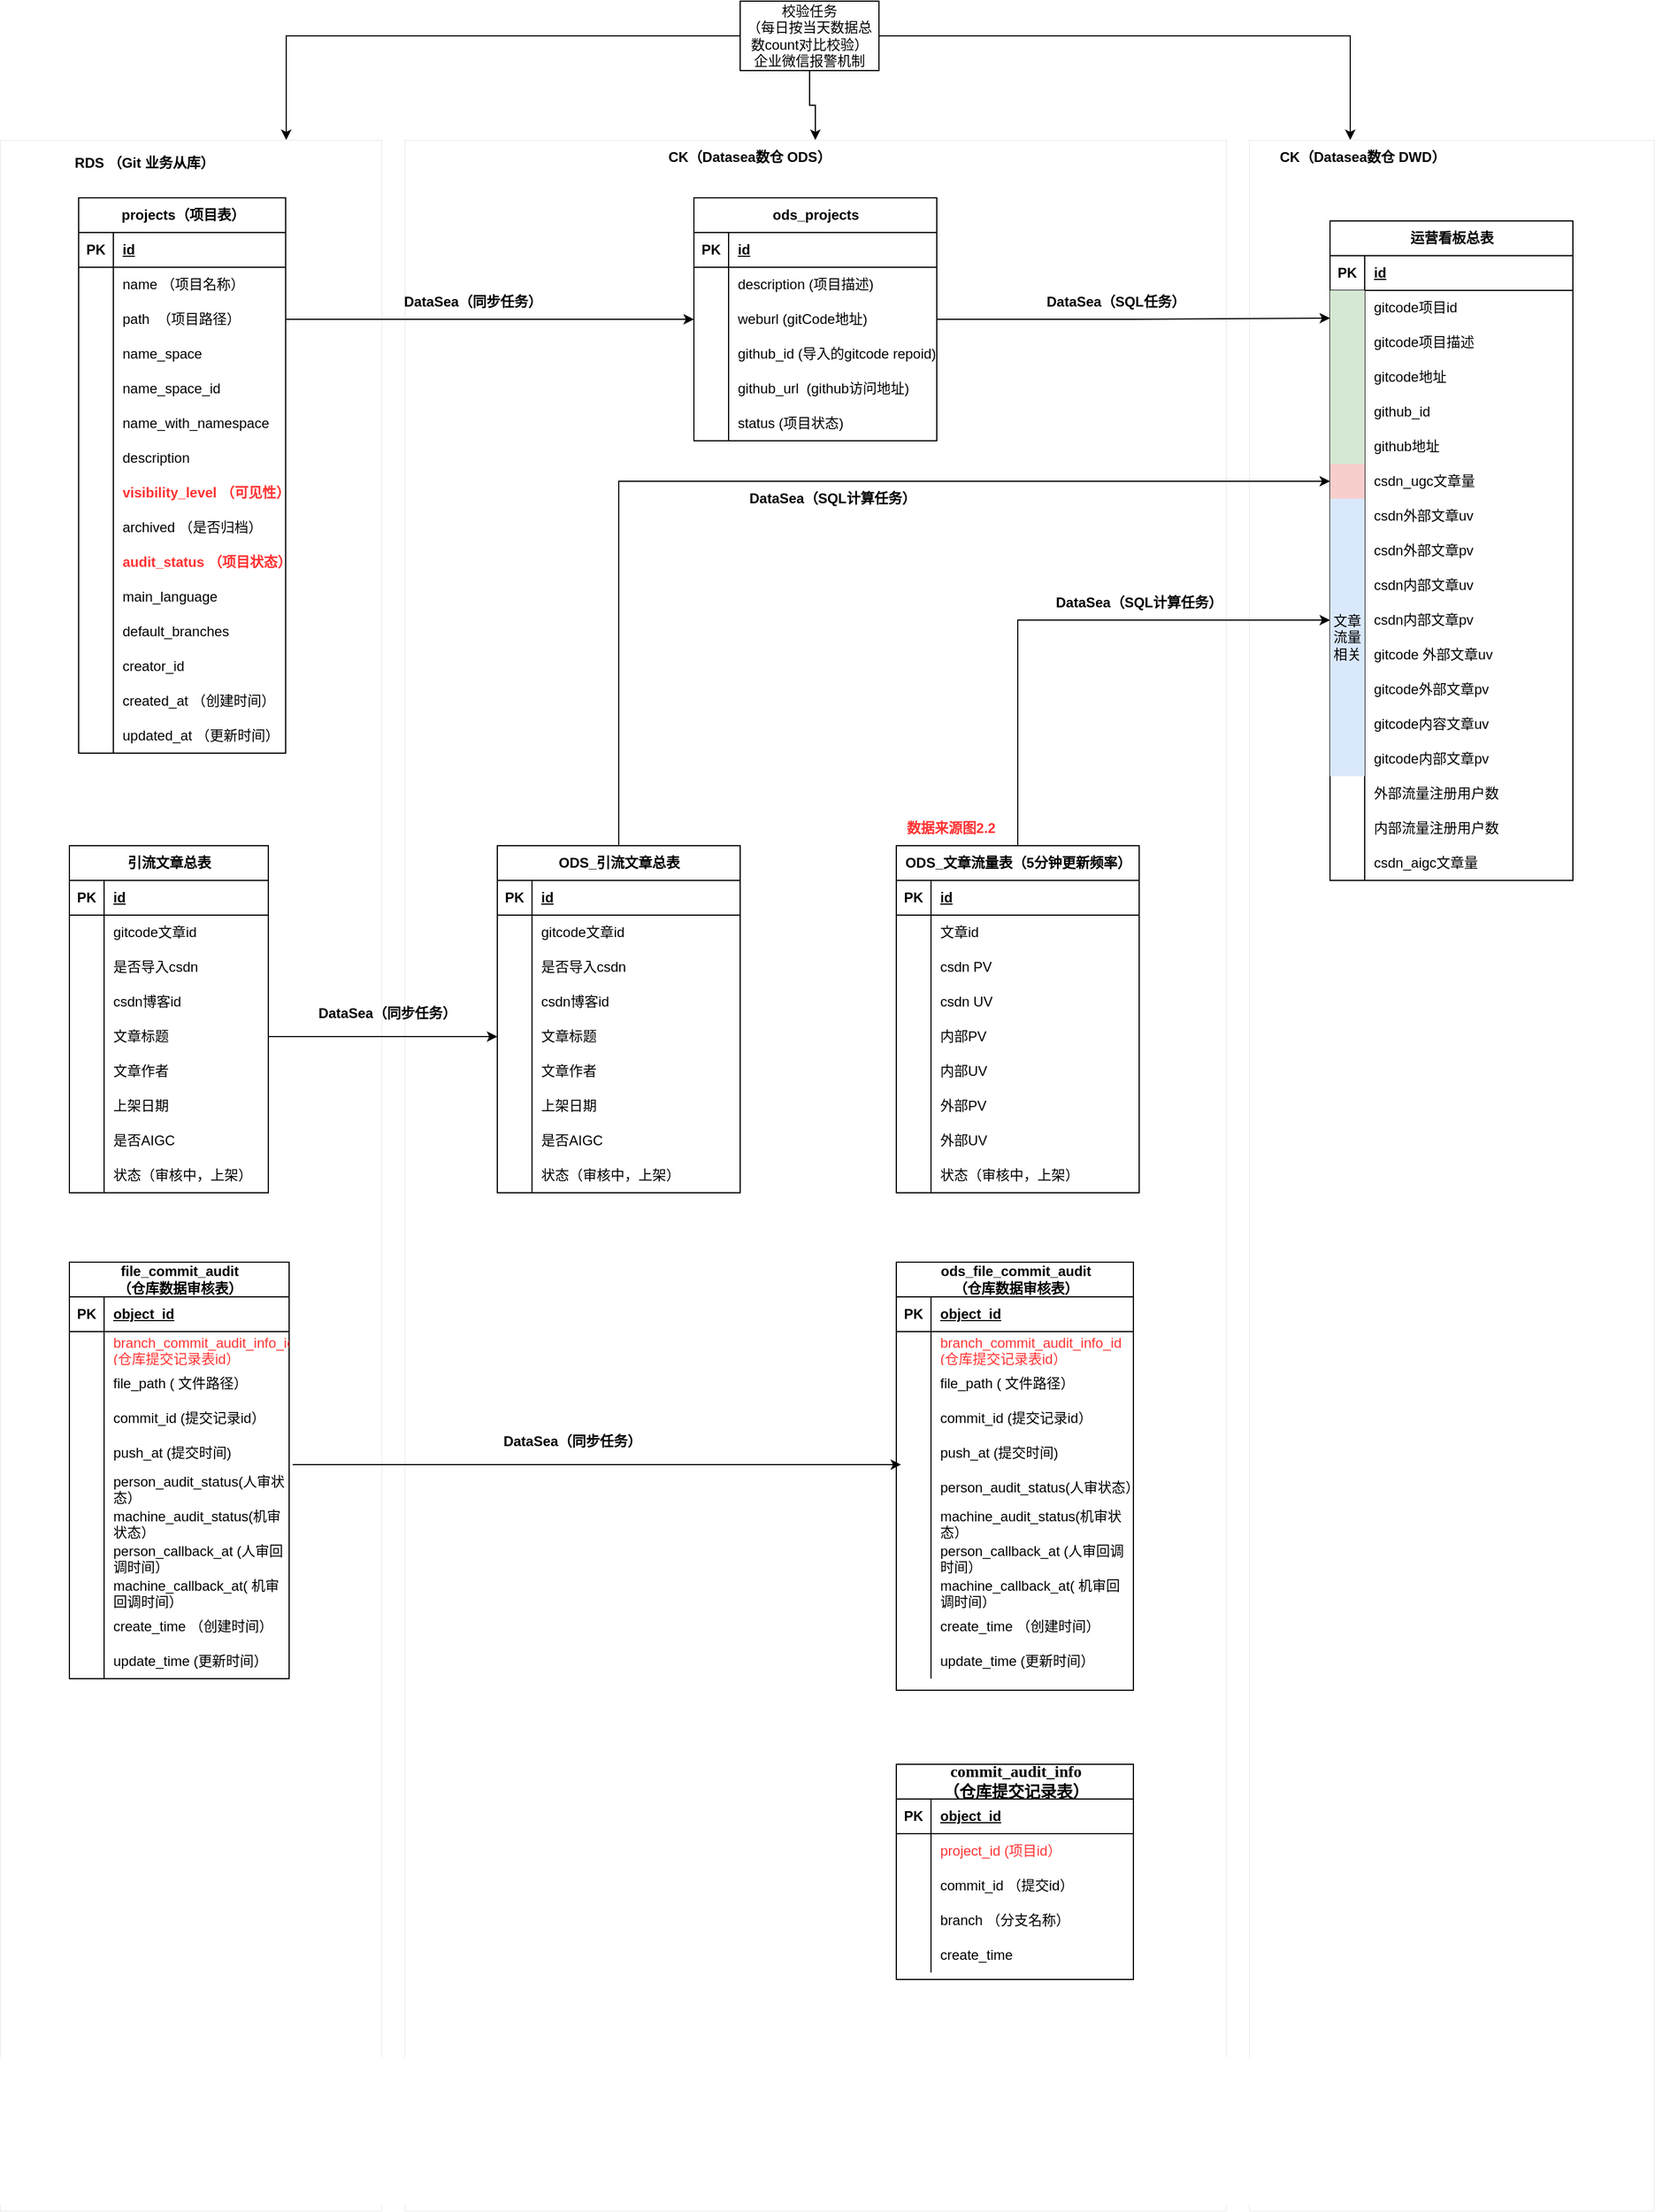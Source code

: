 <mxfile version="24.7.7">
  <diagram name="第 1 页" id="La6mWYt5bWgkOdjxNJI8">
    <mxGraphModel dx="2074" dy="1155" grid="1" gridSize="10" guides="1" tooltips="1" connect="1" arrows="1" fold="1" page="1" pageScale="1" pageWidth="827" pageHeight="1169" math="0" shadow="0">
      <root>
        <mxCell id="0" />
        <mxCell id="1" parent="0" />
        <mxCell id="_-cT1cNpY737idNF-JOB-36" value="" style="rounded=0;whiteSpace=wrap;html=1;dashed=1;dashPattern=1 1;strokeWidth=0;" parent="1" vertex="1">
          <mxGeometry x="420" y="150" width="710" height="1790" as="geometry" />
        </mxCell>
        <mxCell id="_-cT1cNpY737idNF-JOB-35" value="" style="rounded=0;whiteSpace=wrap;html=1;dashed=1;dashPattern=1 2;strokeWidth=0;" parent="1" vertex="1">
          <mxGeometry x="70" y="150" width="330" height="1790" as="geometry" />
        </mxCell>
        <mxCell id="_-cT1cNpY737idNF-JOB-14" value="ods_projects" style="shape=table;startSize=30;container=1;collapsible=1;childLayout=tableLayout;fixedRows=1;rowLines=0;fontStyle=1;align=center;resizeLast=1;html=1;" parent="1" vertex="1">
          <mxGeometry x="670" y="200" width="210" height="210" as="geometry" />
        </mxCell>
        <mxCell id="_-cT1cNpY737idNF-JOB-15" value="" style="shape=tableRow;horizontal=0;startSize=0;swimlaneHead=0;swimlaneBody=0;fillColor=none;collapsible=0;dropTarget=0;points=[[0,0.5],[1,0.5]];portConstraint=eastwest;top=0;left=0;right=0;bottom=1;" parent="_-cT1cNpY737idNF-JOB-14" vertex="1">
          <mxGeometry y="30" width="210" height="30" as="geometry" />
        </mxCell>
        <mxCell id="_-cT1cNpY737idNF-JOB-16" value="PK" style="shape=partialRectangle;connectable=0;fillColor=none;top=0;left=0;bottom=0;right=0;fontStyle=1;overflow=hidden;whiteSpace=wrap;html=1;" parent="_-cT1cNpY737idNF-JOB-15" vertex="1">
          <mxGeometry width="30" height="30" as="geometry">
            <mxRectangle width="30" height="30" as="alternateBounds" />
          </mxGeometry>
        </mxCell>
        <mxCell id="_-cT1cNpY737idNF-JOB-17" value="id" style="shape=partialRectangle;connectable=0;fillColor=none;top=0;left=0;bottom=0;right=0;align=left;spacingLeft=6;fontStyle=5;overflow=hidden;whiteSpace=wrap;html=1;" parent="_-cT1cNpY737idNF-JOB-15" vertex="1">
          <mxGeometry x="30" width="180" height="30" as="geometry">
            <mxRectangle width="180" height="30" as="alternateBounds" />
          </mxGeometry>
        </mxCell>
        <mxCell id="_-cT1cNpY737idNF-JOB-18" value="" style="shape=tableRow;horizontal=0;startSize=0;swimlaneHead=0;swimlaneBody=0;fillColor=none;collapsible=0;dropTarget=0;points=[[0,0.5],[1,0.5]];portConstraint=eastwest;top=0;left=0;right=0;bottom=0;" parent="_-cT1cNpY737idNF-JOB-14" vertex="1">
          <mxGeometry y="60" width="210" height="30" as="geometry" />
        </mxCell>
        <mxCell id="_-cT1cNpY737idNF-JOB-19" value="" style="shape=partialRectangle;connectable=0;fillColor=none;top=0;left=0;bottom=0;right=0;editable=1;overflow=hidden;whiteSpace=wrap;html=1;" parent="_-cT1cNpY737idNF-JOB-18" vertex="1">
          <mxGeometry width="30" height="30" as="geometry">
            <mxRectangle width="30" height="30" as="alternateBounds" />
          </mxGeometry>
        </mxCell>
        <mxCell id="_-cT1cNpY737idNF-JOB-20" value="description (项目描述)" style="shape=partialRectangle;connectable=0;fillColor=none;top=0;left=0;bottom=0;right=0;align=left;spacingLeft=6;overflow=hidden;whiteSpace=wrap;html=1;" parent="_-cT1cNpY737idNF-JOB-18" vertex="1">
          <mxGeometry x="30" width="180" height="30" as="geometry">
            <mxRectangle width="180" height="30" as="alternateBounds" />
          </mxGeometry>
        </mxCell>
        <mxCell id="_-cT1cNpY737idNF-JOB-21" value="" style="shape=tableRow;horizontal=0;startSize=0;swimlaneHead=0;swimlaneBody=0;fillColor=none;collapsible=0;dropTarget=0;points=[[0,0.5],[1,0.5]];portConstraint=eastwest;top=0;left=0;right=0;bottom=0;" parent="_-cT1cNpY737idNF-JOB-14" vertex="1">
          <mxGeometry y="90" width="210" height="30" as="geometry" />
        </mxCell>
        <mxCell id="_-cT1cNpY737idNF-JOB-22" value="" style="shape=partialRectangle;connectable=0;fillColor=none;top=0;left=0;bottom=0;right=0;editable=1;overflow=hidden;whiteSpace=wrap;html=1;" parent="_-cT1cNpY737idNF-JOB-21" vertex="1">
          <mxGeometry width="30" height="30" as="geometry">
            <mxRectangle width="30" height="30" as="alternateBounds" />
          </mxGeometry>
        </mxCell>
        <mxCell id="_-cT1cNpY737idNF-JOB-23" value="weburl (gitCode地址)" style="shape=partialRectangle;connectable=0;fillColor=none;top=0;left=0;bottom=0;right=0;align=left;spacingLeft=6;overflow=hidden;whiteSpace=wrap;html=1;" parent="_-cT1cNpY737idNF-JOB-21" vertex="1">
          <mxGeometry x="30" width="180" height="30" as="geometry">
            <mxRectangle width="180" height="30" as="alternateBounds" />
          </mxGeometry>
        </mxCell>
        <mxCell id="_-cT1cNpY737idNF-JOB-24" value="" style="shape=tableRow;horizontal=0;startSize=0;swimlaneHead=0;swimlaneBody=0;fillColor=none;collapsible=0;dropTarget=0;points=[[0,0.5],[1,0.5]];portConstraint=eastwest;top=0;left=0;right=0;bottom=0;" parent="_-cT1cNpY737idNF-JOB-14" vertex="1">
          <mxGeometry y="120" width="210" height="30" as="geometry" />
        </mxCell>
        <mxCell id="_-cT1cNpY737idNF-JOB-25" value="" style="shape=partialRectangle;connectable=0;fillColor=none;top=0;left=0;bottom=0;right=0;editable=1;overflow=hidden;whiteSpace=wrap;html=1;" parent="_-cT1cNpY737idNF-JOB-24" vertex="1">
          <mxGeometry width="30" height="30" as="geometry">
            <mxRectangle width="30" height="30" as="alternateBounds" />
          </mxGeometry>
        </mxCell>
        <mxCell id="_-cT1cNpY737idNF-JOB-26" value="github_id (导入的gitcode repoid)" style="shape=partialRectangle;connectable=0;fillColor=none;top=0;left=0;bottom=0;right=0;align=left;spacingLeft=6;overflow=hidden;whiteSpace=wrap;html=1;" parent="_-cT1cNpY737idNF-JOB-24" vertex="1">
          <mxGeometry x="30" width="180" height="30" as="geometry">
            <mxRectangle width="180" height="30" as="alternateBounds" />
          </mxGeometry>
        </mxCell>
        <mxCell id="_-cT1cNpY737idNF-JOB-27" style="shape=tableRow;horizontal=0;startSize=0;swimlaneHead=0;swimlaneBody=0;fillColor=none;collapsible=0;dropTarget=0;points=[[0,0.5],[1,0.5]];portConstraint=eastwest;top=0;left=0;right=0;bottom=0;" parent="_-cT1cNpY737idNF-JOB-14" vertex="1">
          <mxGeometry y="150" width="210" height="30" as="geometry" />
        </mxCell>
        <mxCell id="_-cT1cNpY737idNF-JOB-28" style="shape=partialRectangle;connectable=0;fillColor=none;top=0;left=0;bottom=0;right=0;editable=1;overflow=hidden;whiteSpace=wrap;html=1;" parent="_-cT1cNpY737idNF-JOB-27" vertex="1">
          <mxGeometry width="30" height="30" as="geometry">
            <mxRectangle width="30" height="30" as="alternateBounds" />
          </mxGeometry>
        </mxCell>
        <mxCell id="_-cT1cNpY737idNF-JOB-29" value="github_url&amp;nbsp; (github访问地址)" style="shape=partialRectangle;connectable=0;fillColor=none;top=0;left=0;bottom=0;right=0;align=left;spacingLeft=6;overflow=hidden;whiteSpace=wrap;html=1;" parent="_-cT1cNpY737idNF-JOB-27" vertex="1">
          <mxGeometry x="30" width="180" height="30" as="geometry">
            <mxRectangle width="180" height="30" as="alternateBounds" />
          </mxGeometry>
        </mxCell>
        <mxCell id="G3AWU1jRuObWYevgA_a2-33" style="shape=tableRow;horizontal=0;startSize=0;swimlaneHead=0;swimlaneBody=0;fillColor=none;collapsible=0;dropTarget=0;points=[[0,0.5],[1,0.5]];portConstraint=eastwest;top=0;left=0;right=0;bottom=0;" vertex="1" parent="_-cT1cNpY737idNF-JOB-14">
          <mxGeometry y="180" width="210" height="30" as="geometry" />
        </mxCell>
        <mxCell id="G3AWU1jRuObWYevgA_a2-34" style="shape=partialRectangle;connectable=0;fillColor=none;top=0;left=0;bottom=0;right=0;editable=1;overflow=hidden;whiteSpace=wrap;html=1;" vertex="1" parent="G3AWU1jRuObWYevgA_a2-33">
          <mxGeometry width="30" height="30" as="geometry">
            <mxRectangle width="30" height="30" as="alternateBounds" />
          </mxGeometry>
        </mxCell>
        <mxCell id="G3AWU1jRuObWYevgA_a2-35" value="status (项目状态)" style="shape=partialRectangle;connectable=0;fillColor=none;top=0;left=0;bottom=0;right=0;align=left;spacingLeft=6;overflow=hidden;whiteSpace=wrap;html=1;" vertex="1" parent="G3AWU1jRuObWYevgA_a2-33">
          <mxGeometry x="30" width="180" height="30" as="geometry">
            <mxRectangle width="180" height="30" as="alternateBounds" />
          </mxGeometry>
        </mxCell>
        <mxCell id="_-cT1cNpY737idNF-JOB-37" value="RDS （Git 业务从库）" style="text;html=1;align=center;verticalAlign=middle;whiteSpace=wrap;rounded=0;fontStyle=1" parent="1" vertex="1">
          <mxGeometry x="130" y="160" width="130" height="20" as="geometry" />
        </mxCell>
        <mxCell id="_-cT1cNpY737idNF-JOB-38" value="CK（Datasea数仓 ODS）&amp;nbsp;" style="text;html=1;align=center;verticalAlign=middle;whiteSpace=wrap;rounded=0;fontStyle=1" parent="1" vertex="1">
          <mxGeometry x="640" y="160" width="160" height="10" as="geometry" />
        </mxCell>
        <mxCell id="_-cT1cNpY737idNF-JOB-41" style="edgeStyle=orthogonalEdgeStyle;rounded=0;orthogonalLoop=1;jettySize=auto;html=1;exitX=1;exitY=0.5;exitDx=0;exitDy=0;" parent="1" source="G3AWU1jRuObWYevgA_a2-72" edge="1">
          <mxGeometry relative="1" as="geometry">
            <mxPoint x="310" y="275" as="sourcePoint" />
            <mxPoint x="670" y="305" as="targetPoint" />
          </mxGeometry>
        </mxCell>
        <mxCell id="G3AWU1jRuObWYevgA_a2-1" value="DataSea（同步任务）" style="text;html=1;align=center;verticalAlign=middle;whiteSpace=wrap;rounded=0;fontStyle=1" vertex="1" parent="1">
          <mxGeometry x="414" y="275" width="130" height="30" as="geometry" />
        </mxCell>
        <mxCell id="G3AWU1jRuObWYevgA_a2-6" style="edgeStyle=orthogonalEdgeStyle;rounded=0;orthogonalLoop=1;jettySize=auto;html=1;entryX=0.75;entryY=0;entryDx=0;entryDy=0;" edge="1" parent="1" source="G3AWU1jRuObWYevgA_a2-5" target="_-cT1cNpY737idNF-JOB-35">
          <mxGeometry relative="1" as="geometry" />
        </mxCell>
        <mxCell id="G3AWU1jRuObWYevgA_a2-215" style="edgeStyle=orthogonalEdgeStyle;rounded=0;orthogonalLoop=1;jettySize=auto;html=1;" edge="1" parent="1" source="G3AWU1jRuObWYevgA_a2-5" target="_-cT1cNpY737idNF-JOB-36">
          <mxGeometry relative="1" as="geometry" />
        </mxCell>
        <mxCell id="G3AWU1jRuObWYevgA_a2-5" value="校验任务&lt;div&gt;（每日按当天数据总数count对比校验）&lt;/div&gt;&lt;div&gt;企业微信报警机制&lt;/div&gt;" style="rounded=0;whiteSpace=wrap;html=1;" vertex="1" parent="1">
          <mxGeometry x="710" y="30" width="120" height="60" as="geometry" />
        </mxCell>
        <mxCell id="G3AWU1jRuObWYevgA_a2-11" value="" style="rounded=0;whiteSpace=wrap;html=1;dashed=1;dashPattern=1 1;strokeWidth=0;" vertex="1" parent="1">
          <mxGeometry x="1150" y="150" width="350" height="1790" as="geometry" />
        </mxCell>
        <mxCell id="G3AWU1jRuObWYevgA_a2-12" value="运营看板总表" style="shape=table;startSize=30;container=1;collapsible=1;childLayout=tableLayout;fixedRows=1;rowLines=0;fontStyle=1;align=center;resizeLast=1;html=1;" vertex="1" parent="1">
          <mxGeometry x="1220" y="220" width="210" height="570" as="geometry" />
        </mxCell>
        <mxCell id="G3AWU1jRuObWYevgA_a2-13" value="" style="shape=tableRow;horizontal=0;startSize=0;swimlaneHead=0;swimlaneBody=0;fillColor=none;collapsible=0;dropTarget=0;points=[[0,0.5],[1,0.5]];portConstraint=eastwest;top=0;left=0;right=0;bottom=1;" vertex="1" parent="G3AWU1jRuObWYevgA_a2-12">
          <mxGeometry y="30" width="210" height="30" as="geometry" />
        </mxCell>
        <mxCell id="G3AWU1jRuObWYevgA_a2-14" value="PK" style="shape=partialRectangle;connectable=0;fillColor=none;top=0;left=0;bottom=0;right=0;fontStyle=1;overflow=hidden;whiteSpace=wrap;html=1;" vertex="1" parent="G3AWU1jRuObWYevgA_a2-13">
          <mxGeometry width="30" height="30" as="geometry">
            <mxRectangle width="30" height="30" as="alternateBounds" />
          </mxGeometry>
        </mxCell>
        <mxCell id="G3AWU1jRuObWYevgA_a2-15" value="id" style="shape=partialRectangle;connectable=0;fillColor=none;top=0;left=0;bottom=0;right=0;align=left;spacingLeft=6;fontStyle=5;overflow=hidden;whiteSpace=wrap;html=1;" vertex="1" parent="G3AWU1jRuObWYevgA_a2-13">
          <mxGeometry x="30" width="180" height="30" as="geometry">
            <mxRectangle width="180" height="30" as="alternateBounds" />
          </mxGeometry>
        </mxCell>
        <mxCell id="G3AWU1jRuObWYevgA_a2-16" value="" style="shape=tableRow;horizontal=0;startSize=0;swimlaneHead=0;swimlaneBody=0;fillColor=none;collapsible=0;dropTarget=0;points=[[0,0.5],[1,0.5]];portConstraint=eastwest;top=0;left=0;right=0;bottom=0;" vertex="1" parent="G3AWU1jRuObWYevgA_a2-12">
          <mxGeometry y="60" width="210" height="30" as="geometry" />
        </mxCell>
        <mxCell id="G3AWU1jRuObWYevgA_a2-17" value="" style="shape=partialRectangle;connectable=0;fillColor=#d5e8d4;top=0;left=0;bottom=0;right=0;editable=1;overflow=hidden;whiteSpace=wrap;html=1;rowspan=5;colspan=1;strokeColor=#82b366;" vertex="1" parent="G3AWU1jRuObWYevgA_a2-16">
          <mxGeometry width="30" height="150" as="geometry">
            <mxRectangle width="30" height="30" as="alternateBounds" />
          </mxGeometry>
        </mxCell>
        <mxCell id="G3AWU1jRuObWYevgA_a2-18" value="gitcode项目id" style="shape=partialRectangle;connectable=0;fillColor=none;top=0;left=0;bottom=0;right=0;align=left;spacingLeft=6;overflow=hidden;whiteSpace=wrap;html=1;" vertex="1" parent="G3AWU1jRuObWYevgA_a2-16">
          <mxGeometry x="30" width="180" height="30" as="geometry">
            <mxRectangle width="180" height="30" as="alternateBounds" />
          </mxGeometry>
        </mxCell>
        <mxCell id="G3AWU1jRuObWYevgA_a2-19" value="" style="shape=tableRow;horizontal=0;startSize=0;swimlaneHead=0;swimlaneBody=0;fillColor=none;collapsible=0;dropTarget=0;points=[[0,0.5],[1,0.5]];portConstraint=eastwest;top=0;left=0;right=0;bottom=0;" vertex="1" parent="G3AWU1jRuObWYevgA_a2-12">
          <mxGeometry y="90" width="210" height="30" as="geometry" />
        </mxCell>
        <mxCell id="G3AWU1jRuObWYevgA_a2-20" value="" style="shape=partialRectangle;connectable=0;fillColor=none;top=0;left=0;bottom=0;right=0;editable=1;overflow=hidden;whiteSpace=wrap;html=1;" vertex="1" visible="0" parent="G3AWU1jRuObWYevgA_a2-19">
          <mxGeometry width="30" height="30" as="geometry">
            <mxRectangle width="30" height="30" as="alternateBounds" />
          </mxGeometry>
        </mxCell>
        <mxCell id="G3AWU1jRuObWYevgA_a2-21" value="gitcode项目描述" style="shape=partialRectangle;connectable=0;fillColor=none;top=0;left=0;bottom=0;right=0;align=left;spacingLeft=6;overflow=hidden;whiteSpace=wrap;html=1;" vertex="1" parent="G3AWU1jRuObWYevgA_a2-19">
          <mxGeometry x="30" width="180" height="30" as="geometry">
            <mxRectangle width="180" height="30" as="alternateBounds" />
          </mxGeometry>
        </mxCell>
        <mxCell id="G3AWU1jRuObWYevgA_a2-22" value="" style="shape=tableRow;horizontal=0;startSize=0;swimlaneHead=0;swimlaneBody=0;fillColor=none;collapsible=0;dropTarget=0;points=[[0,0.5],[1,0.5]];portConstraint=eastwest;top=0;left=0;right=0;bottom=0;" vertex="1" parent="G3AWU1jRuObWYevgA_a2-12">
          <mxGeometry y="120" width="210" height="30" as="geometry" />
        </mxCell>
        <mxCell id="G3AWU1jRuObWYevgA_a2-23" value="" style="shape=partialRectangle;connectable=0;fillColor=none;top=0;left=0;bottom=0;right=0;editable=1;overflow=hidden;whiteSpace=wrap;html=1;" vertex="1" visible="0" parent="G3AWU1jRuObWYevgA_a2-22">
          <mxGeometry width="30" height="30" as="geometry">
            <mxRectangle width="30" height="30" as="alternateBounds" />
          </mxGeometry>
        </mxCell>
        <mxCell id="G3AWU1jRuObWYevgA_a2-24" value="gitcode地址" style="shape=partialRectangle;connectable=0;fillColor=none;top=0;left=0;bottom=0;right=0;align=left;spacingLeft=6;overflow=hidden;whiteSpace=wrap;html=1;" vertex="1" parent="G3AWU1jRuObWYevgA_a2-22">
          <mxGeometry x="30" width="180" height="30" as="geometry">
            <mxRectangle width="180" height="30" as="alternateBounds" />
          </mxGeometry>
        </mxCell>
        <mxCell id="G3AWU1jRuObWYevgA_a2-25" style="shape=tableRow;horizontal=0;startSize=0;swimlaneHead=0;swimlaneBody=0;fillColor=none;collapsible=0;dropTarget=0;points=[[0,0.5],[1,0.5]];portConstraint=eastwest;top=0;left=0;right=0;bottom=0;" vertex="1" parent="G3AWU1jRuObWYevgA_a2-12">
          <mxGeometry y="150" width="210" height="30" as="geometry" />
        </mxCell>
        <mxCell id="G3AWU1jRuObWYevgA_a2-26" style="shape=partialRectangle;connectable=0;fillColor=none;top=0;left=0;bottom=0;right=0;editable=1;overflow=hidden;whiteSpace=wrap;html=1;" vertex="1" visible="0" parent="G3AWU1jRuObWYevgA_a2-25">
          <mxGeometry width="30" height="30" as="geometry">
            <mxRectangle width="30" height="30" as="alternateBounds" />
          </mxGeometry>
        </mxCell>
        <mxCell id="G3AWU1jRuObWYevgA_a2-27" value="github_id" style="shape=partialRectangle;connectable=0;fillColor=none;top=0;left=0;bottom=0;right=0;align=left;spacingLeft=6;overflow=hidden;whiteSpace=wrap;html=1;" vertex="1" parent="G3AWU1jRuObWYevgA_a2-25">
          <mxGeometry x="30" width="180" height="30" as="geometry">
            <mxRectangle width="180" height="30" as="alternateBounds" />
          </mxGeometry>
        </mxCell>
        <mxCell id="G3AWU1jRuObWYevgA_a2-111" style="shape=tableRow;horizontal=0;startSize=0;swimlaneHead=0;swimlaneBody=0;fillColor=none;collapsible=0;dropTarget=0;points=[[0,0.5],[1,0.5]];portConstraint=eastwest;top=0;left=0;right=0;bottom=0;" vertex="1" parent="G3AWU1jRuObWYevgA_a2-12">
          <mxGeometry y="180" width="210" height="30" as="geometry" />
        </mxCell>
        <mxCell id="G3AWU1jRuObWYevgA_a2-112" style="shape=partialRectangle;connectable=0;fillColor=none;top=0;left=0;bottom=0;right=0;editable=1;overflow=hidden;whiteSpace=wrap;html=1;" vertex="1" visible="0" parent="G3AWU1jRuObWYevgA_a2-111">
          <mxGeometry width="30" height="30" as="geometry">
            <mxRectangle width="30" height="30" as="alternateBounds" />
          </mxGeometry>
        </mxCell>
        <mxCell id="G3AWU1jRuObWYevgA_a2-113" value="github地址" style="shape=partialRectangle;connectable=0;fillColor=none;top=0;left=0;bottom=0;right=0;align=left;spacingLeft=6;overflow=hidden;whiteSpace=wrap;html=1;" vertex="1" parent="G3AWU1jRuObWYevgA_a2-111">
          <mxGeometry x="30" width="180" height="30" as="geometry">
            <mxRectangle width="180" height="30" as="alternateBounds" />
          </mxGeometry>
        </mxCell>
        <mxCell id="G3AWU1jRuObWYevgA_a2-114" style="shape=tableRow;horizontal=0;startSize=0;swimlaneHead=0;swimlaneBody=0;fillColor=none;collapsible=0;dropTarget=0;points=[[0,0.5],[1,0.5]];portConstraint=eastwest;top=0;left=0;right=0;bottom=0;" vertex="1" parent="G3AWU1jRuObWYevgA_a2-12">
          <mxGeometry y="210" width="210" height="30" as="geometry" />
        </mxCell>
        <mxCell id="G3AWU1jRuObWYevgA_a2-115" style="shape=partialRectangle;connectable=0;fillColor=#f8cecc;top=0;left=0;bottom=0;right=0;editable=1;overflow=hidden;whiteSpace=wrap;html=1;strokeColor=#b85450;" vertex="1" parent="G3AWU1jRuObWYevgA_a2-114">
          <mxGeometry width="30" height="30" as="geometry">
            <mxRectangle width="30" height="30" as="alternateBounds" />
          </mxGeometry>
        </mxCell>
        <mxCell id="G3AWU1jRuObWYevgA_a2-116" value="csdn_ugc文章量" style="shape=partialRectangle;connectable=0;fillColor=none;top=0;left=0;bottom=0;right=0;align=left;spacingLeft=6;overflow=hidden;whiteSpace=wrap;html=1;" vertex="1" parent="G3AWU1jRuObWYevgA_a2-114">
          <mxGeometry x="30" width="180" height="30" as="geometry">
            <mxRectangle width="180" height="30" as="alternateBounds" />
          </mxGeometry>
        </mxCell>
        <mxCell id="G3AWU1jRuObWYevgA_a2-117" style="shape=tableRow;horizontal=0;startSize=0;swimlaneHead=0;swimlaneBody=0;fillColor=none;collapsible=0;dropTarget=0;points=[[0,0.5],[1,0.5]];portConstraint=eastwest;top=0;left=0;right=0;bottom=0;" vertex="1" parent="G3AWU1jRuObWYevgA_a2-12">
          <mxGeometry y="240" width="210" height="30" as="geometry" />
        </mxCell>
        <mxCell id="G3AWU1jRuObWYevgA_a2-118" value="文章流量相关" style="shape=partialRectangle;connectable=0;fillColor=#dae8fc;top=0;left=0;bottom=0;right=0;editable=1;overflow=hidden;whiteSpace=wrap;html=1;rowspan=8;colspan=1;dashed=1;strokeColor=#6c8ebf;" vertex="1" parent="G3AWU1jRuObWYevgA_a2-117">
          <mxGeometry width="30" height="240" as="geometry">
            <mxRectangle width="30" height="30" as="alternateBounds" />
          </mxGeometry>
        </mxCell>
        <mxCell id="G3AWU1jRuObWYevgA_a2-119" value="csdn外部文章uv" style="shape=partialRectangle;connectable=0;fillColor=none;top=0;left=0;bottom=0;right=0;align=left;spacingLeft=6;overflow=hidden;whiteSpace=wrap;html=1;" vertex="1" parent="G3AWU1jRuObWYevgA_a2-117">
          <mxGeometry x="30" width="180" height="30" as="geometry">
            <mxRectangle width="180" height="30" as="alternateBounds" />
          </mxGeometry>
        </mxCell>
        <mxCell id="G3AWU1jRuObWYevgA_a2-120" style="shape=tableRow;horizontal=0;startSize=0;swimlaneHead=0;swimlaneBody=0;fillColor=none;collapsible=0;dropTarget=0;points=[[0,0.5],[1,0.5]];portConstraint=eastwest;top=0;left=0;right=0;bottom=0;" vertex="1" parent="G3AWU1jRuObWYevgA_a2-12">
          <mxGeometry y="270" width="210" height="30" as="geometry" />
        </mxCell>
        <mxCell id="G3AWU1jRuObWYevgA_a2-121" style="shape=partialRectangle;connectable=0;fillColor=none;top=0;left=0;bottom=0;right=0;editable=1;overflow=hidden;whiteSpace=wrap;html=1;" vertex="1" visible="0" parent="G3AWU1jRuObWYevgA_a2-120">
          <mxGeometry width="30" height="30" as="geometry">
            <mxRectangle width="30" height="30" as="alternateBounds" />
          </mxGeometry>
        </mxCell>
        <mxCell id="G3AWU1jRuObWYevgA_a2-122" value="csdn外部文章pv" style="shape=partialRectangle;connectable=0;fillColor=none;top=0;left=0;bottom=0;right=0;align=left;spacingLeft=6;overflow=hidden;whiteSpace=wrap;html=1;" vertex="1" parent="G3AWU1jRuObWYevgA_a2-120">
          <mxGeometry x="30" width="180" height="30" as="geometry">
            <mxRectangle width="180" height="30" as="alternateBounds" />
          </mxGeometry>
        </mxCell>
        <mxCell id="G3AWU1jRuObWYevgA_a2-123" style="shape=tableRow;horizontal=0;startSize=0;swimlaneHead=0;swimlaneBody=0;fillColor=none;collapsible=0;dropTarget=0;points=[[0,0.5],[1,0.5]];portConstraint=eastwest;top=0;left=0;right=0;bottom=0;" vertex="1" parent="G3AWU1jRuObWYevgA_a2-12">
          <mxGeometry y="300" width="210" height="30" as="geometry" />
        </mxCell>
        <mxCell id="G3AWU1jRuObWYevgA_a2-124" style="shape=partialRectangle;connectable=0;fillColor=none;top=0;left=0;bottom=0;right=0;editable=1;overflow=hidden;whiteSpace=wrap;html=1;" vertex="1" visible="0" parent="G3AWU1jRuObWYevgA_a2-123">
          <mxGeometry width="30" height="30" as="geometry">
            <mxRectangle width="30" height="30" as="alternateBounds" />
          </mxGeometry>
        </mxCell>
        <mxCell id="G3AWU1jRuObWYevgA_a2-125" value="csdn内部文章uv" style="shape=partialRectangle;connectable=0;fillColor=none;top=0;left=0;bottom=0;right=0;align=left;spacingLeft=6;overflow=hidden;whiteSpace=wrap;html=1;" vertex="1" parent="G3AWU1jRuObWYevgA_a2-123">
          <mxGeometry x="30" width="180" height="30" as="geometry">
            <mxRectangle width="180" height="30" as="alternateBounds" />
          </mxGeometry>
        </mxCell>
        <mxCell id="G3AWU1jRuObWYevgA_a2-126" style="shape=tableRow;horizontal=0;startSize=0;swimlaneHead=0;swimlaneBody=0;fillColor=none;collapsible=0;dropTarget=0;points=[[0,0.5],[1,0.5]];portConstraint=eastwest;top=0;left=0;right=0;bottom=0;" vertex="1" parent="G3AWU1jRuObWYevgA_a2-12">
          <mxGeometry y="330" width="210" height="30" as="geometry" />
        </mxCell>
        <mxCell id="G3AWU1jRuObWYevgA_a2-127" style="shape=partialRectangle;connectable=0;fillColor=none;top=0;left=0;bottom=0;right=0;editable=1;overflow=hidden;whiteSpace=wrap;html=1;" vertex="1" visible="0" parent="G3AWU1jRuObWYevgA_a2-126">
          <mxGeometry width="30" height="30" as="geometry">
            <mxRectangle width="30" height="30" as="alternateBounds" />
          </mxGeometry>
        </mxCell>
        <mxCell id="G3AWU1jRuObWYevgA_a2-128" value="csdn内部文章pv" style="shape=partialRectangle;connectable=0;fillColor=none;top=0;left=0;bottom=0;right=0;align=left;spacingLeft=6;overflow=hidden;whiteSpace=wrap;html=1;" vertex="1" parent="G3AWU1jRuObWYevgA_a2-126">
          <mxGeometry x="30" width="180" height="30" as="geometry">
            <mxRectangle width="180" height="30" as="alternateBounds" />
          </mxGeometry>
        </mxCell>
        <mxCell id="G3AWU1jRuObWYevgA_a2-154" style="shape=tableRow;horizontal=0;startSize=0;swimlaneHead=0;swimlaneBody=0;fillColor=none;collapsible=0;dropTarget=0;points=[[0,0.5],[1,0.5]];portConstraint=eastwest;top=0;left=0;right=0;bottom=0;" vertex="1" parent="G3AWU1jRuObWYevgA_a2-12">
          <mxGeometry y="360" width="210" height="30" as="geometry" />
        </mxCell>
        <mxCell id="G3AWU1jRuObWYevgA_a2-155" style="shape=partialRectangle;connectable=0;fillColor=none;top=0;left=0;bottom=0;right=0;editable=1;overflow=hidden;whiteSpace=wrap;html=1;" vertex="1" visible="0" parent="G3AWU1jRuObWYevgA_a2-154">
          <mxGeometry width="30" height="30" as="geometry">
            <mxRectangle width="30" height="30" as="alternateBounds" />
          </mxGeometry>
        </mxCell>
        <mxCell id="G3AWU1jRuObWYevgA_a2-156" value="gitcode 外部文章uv" style="shape=partialRectangle;connectable=0;fillColor=none;top=0;left=0;bottom=0;right=0;align=left;spacingLeft=6;overflow=hidden;whiteSpace=wrap;html=1;" vertex="1" parent="G3AWU1jRuObWYevgA_a2-154">
          <mxGeometry x="30" width="180" height="30" as="geometry">
            <mxRectangle width="180" height="30" as="alternateBounds" />
          </mxGeometry>
        </mxCell>
        <mxCell id="G3AWU1jRuObWYevgA_a2-151" style="shape=tableRow;horizontal=0;startSize=0;swimlaneHead=0;swimlaneBody=0;fillColor=none;collapsible=0;dropTarget=0;points=[[0,0.5],[1,0.5]];portConstraint=eastwest;top=0;left=0;right=0;bottom=0;" vertex="1" parent="G3AWU1jRuObWYevgA_a2-12">
          <mxGeometry y="390" width="210" height="30" as="geometry" />
        </mxCell>
        <mxCell id="G3AWU1jRuObWYevgA_a2-152" style="shape=partialRectangle;connectable=0;fillColor=none;top=0;left=0;bottom=0;right=0;editable=1;overflow=hidden;whiteSpace=wrap;html=1;" vertex="1" visible="0" parent="G3AWU1jRuObWYevgA_a2-151">
          <mxGeometry width="30" height="30" as="geometry">
            <mxRectangle width="30" height="30" as="alternateBounds" />
          </mxGeometry>
        </mxCell>
        <mxCell id="G3AWU1jRuObWYevgA_a2-153" value="gitcode外部文章pv" style="shape=partialRectangle;connectable=0;fillColor=none;top=0;left=0;bottom=0;right=0;align=left;spacingLeft=6;overflow=hidden;whiteSpace=wrap;html=1;" vertex="1" parent="G3AWU1jRuObWYevgA_a2-151">
          <mxGeometry x="30" width="180" height="30" as="geometry">
            <mxRectangle width="180" height="30" as="alternateBounds" />
          </mxGeometry>
        </mxCell>
        <mxCell id="G3AWU1jRuObWYevgA_a2-129" style="shape=tableRow;horizontal=0;startSize=0;swimlaneHead=0;swimlaneBody=0;fillColor=none;collapsible=0;dropTarget=0;points=[[0,0.5],[1,0.5]];portConstraint=eastwest;top=0;left=0;right=0;bottom=0;" vertex="1" parent="G3AWU1jRuObWYevgA_a2-12">
          <mxGeometry y="420" width="210" height="30" as="geometry" />
        </mxCell>
        <mxCell id="G3AWU1jRuObWYevgA_a2-130" style="shape=partialRectangle;connectable=0;fillColor=none;top=0;left=0;bottom=0;right=0;editable=1;overflow=hidden;whiteSpace=wrap;html=1;" vertex="1" visible="0" parent="G3AWU1jRuObWYevgA_a2-129">
          <mxGeometry width="30" height="30" as="geometry">
            <mxRectangle width="30" height="30" as="alternateBounds" />
          </mxGeometry>
        </mxCell>
        <mxCell id="G3AWU1jRuObWYevgA_a2-131" value="gitcode内容文章uv" style="shape=partialRectangle;connectable=0;fillColor=none;top=0;left=0;bottom=0;right=0;align=left;spacingLeft=6;overflow=hidden;whiteSpace=wrap;html=1;" vertex="1" parent="G3AWU1jRuObWYevgA_a2-129">
          <mxGeometry x="30" width="180" height="30" as="geometry">
            <mxRectangle width="180" height="30" as="alternateBounds" />
          </mxGeometry>
        </mxCell>
        <mxCell id="G3AWU1jRuObWYevgA_a2-132" style="shape=tableRow;horizontal=0;startSize=0;swimlaneHead=0;swimlaneBody=0;fillColor=none;collapsible=0;dropTarget=0;points=[[0,0.5],[1,0.5]];portConstraint=eastwest;top=0;left=0;right=0;bottom=0;" vertex="1" parent="G3AWU1jRuObWYevgA_a2-12">
          <mxGeometry y="450" width="210" height="30" as="geometry" />
        </mxCell>
        <mxCell id="G3AWU1jRuObWYevgA_a2-133" style="shape=partialRectangle;connectable=0;fillColor=none;top=0;left=0;bottom=0;right=0;editable=1;overflow=hidden;whiteSpace=wrap;html=1;" vertex="1" visible="0" parent="G3AWU1jRuObWYevgA_a2-132">
          <mxGeometry width="30" height="30" as="geometry">
            <mxRectangle width="30" height="30" as="alternateBounds" />
          </mxGeometry>
        </mxCell>
        <mxCell id="G3AWU1jRuObWYevgA_a2-134" value="gitcode内部文章pv" style="shape=partialRectangle;connectable=0;fillColor=none;top=0;left=0;bottom=0;right=0;align=left;spacingLeft=6;overflow=hidden;whiteSpace=wrap;html=1;" vertex="1" parent="G3AWU1jRuObWYevgA_a2-132">
          <mxGeometry x="30" width="180" height="30" as="geometry">
            <mxRectangle width="180" height="30" as="alternateBounds" />
          </mxGeometry>
        </mxCell>
        <mxCell id="G3AWU1jRuObWYevgA_a2-135" style="shape=tableRow;horizontal=0;startSize=0;swimlaneHead=0;swimlaneBody=0;fillColor=none;collapsible=0;dropTarget=0;points=[[0,0.5],[1,0.5]];portConstraint=eastwest;top=0;left=0;right=0;bottom=0;" vertex="1" parent="G3AWU1jRuObWYevgA_a2-12">
          <mxGeometry y="480" width="210" height="30" as="geometry" />
        </mxCell>
        <mxCell id="G3AWU1jRuObWYevgA_a2-136" style="shape=partialRectangle;connectable=0;fillColor=none;top=0;left=0;bottom=0;right=0;editable=1;overflow=hidden;whiteSpace=wrap;html=1;" vertex="1" parent="G3AWU1jRuObWYevgA_a2-135">
          <mxGeometry width="30" height="30" as="geometry">
            <mxRectangle width="30" height="30" as="alternateBounds" />
          </mxGeometry>
        </mxCell>
        <mxCell id="G3AWU1jRuObWYevgA_a2-137" value="外部流量注册用户数" style="shape=partialRectangle;connectable=0;fillColor=none;top=0;left=0;bottom=0;right=0;align=left;spacingLeft=6;overflow=hidden;whiteSpace=wrap;html=1;" vertex="1" parent="G3AWU1jRuObWYevgA_a2-135">
          <mxGeometry x="30" width="180" height="30" as="geometry">
            <mxRectangle width="180" height="30" as="alternateBounds" />
          </mxGeometry>
        </mxCell>
        <mxCell id="G3AWU1jRuObWYevgA_a2-138" style="shape=tableRow;horizontal=0;startSize=0;swimlaneHead=0;swimlaneBody=0;fillColor=none;collapsible=0;dropTarget=0;points=[[0,0.5],[1,0.5]];portConstraint=eastwest;top=0;left=0;right=0;bottom=0;" vertex="1" parent="G3AWU1jRuObWYevgA_a2-12">
          <mxGeometry y="510" width="210" height="30" as="geometry" />
        </mxCell>
        <mxCell id="G3AWU1jRuObWYevgA_a2-139" style="shape=partialRectangle;connectable=0;fillColor=none;top=0;left=0;bottom=0;right=0;editable=1;overflow=hidden;whiteSpace=wrap;html=1;" vertex="1" parent="G3AWU1jRuObWYevgA_a2-138">
          <mxGeometry width="30" height="30" as="geometry">
            <mxRectangle width="30" height="30" as="alternateBounds" />
          </mxGeometry>
        </mxCell>
        <mxCell id="G3AWU1jRuObWYevgA_a2-140" value="内部流量注册用户数" style="shape=partialRectangle;connectable=0;fillColor=none;top=0;left=0;bottom=0;right=0;align=left;spacingLeft=6;overflow=hidden;whiteSpace=wrap;html=1;" vertex="1" parent="G3AWU1jRuObWYevgA_a2-138">
          <mxGeometry x="30" width="180" height="30" as="geometry">
            <mxRectangle width="180" height="30" as="alternateBounds" />
          </mxGeometry>
        </mxCell>
        <mxCell id="G3AWU1jRuObWYevgA_a2-141" style="shape=tableRow;horizontal=0;startSize=0;swimlaneHead=0;swimlaneBody=0;fillColor=none;collapsible=0;dropTarget=0;points=[[0,0.5],[1,0.5]];portConstraint=eastwest;top=0;left=0;right=0;bottom=0;" vertex="1" parent="G3AWU1jRuObWYevgA_a2-12">
          <mxGeometry y="540" width="210" height="30" as="geometry" />
        </mxCell>
        <mxCell id="G3AWU1jRuObWYevgA_a2-142" style="shape=partialRectangle;connectable=0;fillColor=none;top=0;left=0;bottom=0;right=0;editable=1;overflow=hidden;whiteSpace=wrap;html=1;" vertex="1" parent="G3AWU1jRuObWYevgA_a2-141">
          <mxGeometry width="30" height="30" as="geometry">
            <mxRectangle width="30" height="30" as="alternateBounds" />
          </mxGeometry>
        </mxCell>
        <mxCell id="G3AWU1jRuObWYevgA_a2-143" value="csdn_aigc文章量" style="shape=partialRectangle;connectable=0;fillColor=none;top=0;left=0;bottom=0;right=0;align=left;spacingLeft=6;overflow=hidden;whiteSpace=wrap;html=1;" vertex="1" parent="G3AWU1jRuObWYevgA_a2-141">
          <mxGeometry x="30" width="180" height="30" as="geometry">
            <mxRectangle width="180" height="30" as="alternateBounds" />
          </mxGeometry>
        </mxCell>
        <mxCell id="G3AWU1jRuObWYevgA_a2-28" style="edgeStyle=orthogonalEdgeStyle;rounded=0;orthogonalLoop=1;jettySize=auto;html=1;exitX=1;exitY=0.5;exitDx=0;exitDy=0;" edge="1" parent="1" source="_-cT1cNpY737idNF-JOB-21">
          <mxGeometry relative="1" as="geometry">
            <mxPoint x="1220" y="304" as="targetPoint" />
          </mxGeometry>
        </mxCell>
        <mxCell id="G3AWU1jRuObWYevgA_a2-29" value="DataSea（SQL任务）" style="text;html=1;align=center;verticalAlign=middle;whiteSpace=wrap;rounded=0;fontStyle=1" vertex="1" parent="1">
          <mxGeometry x="970" y="275" width="130" height="30" as="geometry" />
        </mxCell>
        <mxCell id="G3AWU1jRuObWYevgA_a2-32" style="edgeStyle=orthogonalEdgeStyle;rounded=0;orthogonalLoop=1;jettySize=auto;html=1;entryX=0.25;entryY=0;entryDx=0;entryDy=0;exitX=1;exitY=0.5;exitDx=0;exitDy=0;" edge="1" parent="1" source="G3AWU1jRuObWYevgA_a2-5" target="G3AWU1jRuObWYevgA_a2-11">
          <mxGeometry relative="1" as="geometry">
            <mxPoint x="1110" y="90" as="sourcePoint" />
          </mxGeometry>
        </mxCell>
        <mxCell id="G3AWU1jRuObWYevgA_a2-64" value="" style="shape=partialRectangle;connectable=0;fillColor=none;top=0;left=0;bottom=0;right=0;editable=1;overflow=hidden;whiteSpace=wrap;html=1;" vertex="1" parent="1">
          <mxGeometry x="138" y="380" width="30" height="30" as="geometry">
            <mxRectangle width="30" height="30" as="alternateBounds" />
          </mxGeometry>
        </mxCell>
        <mxCell id="G3AWU1jRuObWYevgA_a2-65" value="&lt;font style=&quot;font-size: 12px;&quot;&gt;projects（项目表）&lt;/font&gt;" style="shape=table;startSize=30;container=1;collapsible=1;childLayout=tableLayout;fixedRows=1;rowLines=0;fontStyle=1;align=center;resizeLast=1;html=1;" vertex="1" parent="1">
          <mxGeometry x="138" y="200" width="179" height="480" as="geometry">
            <mxRectangle x="151" y="520" width="140" height="30" as="alternateBounds" />
          </mxGeometry>
        </mxCell>
        <mxCell id="G3AWU1jRuObWYevgA_a2-66" value="" style="shape=tableRow;horizontal=0;startSize=0;swimlaneHead=0;swimlaneBody=0;fillColor=none;collapsible=0;dropTarget=0;points=[[0,0.5],[1,0.5]];portConstraint=eastwest;top=0;left=0;right=0;bottom=1;" vertex="1" parent="G3AWU1jRuObWYevgA_a2-65">
          <mxGeometry y="30" width="179" height="30" as="geometry" />
        </mxCell>
        <mxCell id="G3AWU1jRuObWYevgA_a2-67" value="PK" style="shape=partialRectangle;connectable=0;fillColor=none;top=0;left=0;bottom=0;right=0;fontStyle=1;overflow=hidden;whiteSpace=wrap;html=1;" vertex="1" parent="G3AWU1jRuObWYevgA_a2-66">
          <mxGeometry width="30" height="30" as="geometry">
            <mxRectangle width="30" height="30" as="alternateBounds" />
          </mxGeometry>
        </mxCell>
        <mxCell id="G3AWU1jRuObWYevgA_a2-68" value="id" style="shape=partialRectangle;connectable=0;fillColor=none;top=0;left=0;bottom=0;right=0;align=left;spacingLeft=6;fontStyle=5;overflow=hidden;whiteSpace=wrap;html=1;" vertex="1" parent="G3AWU1jRuObWYevgA_a2-66">
          <mxGeometry x="30" width="149" height="30" as="geometry">
            <mxRectangle width="149" height="30" as="alternateBounds" />
          </mxGeometry>
        </mxCell>
        <mxCell id="G3AWU1jRuObWYevgA_a2-69" value="" style="shape=tableRow;horizontal=0;startSize=0;swimlaneHead=0;swimlaneBody=0;fillColor=none;collapsible=0;dropTarget=0;points=[[0,0.5],[1,0.5]];portConstraint=eastwest;top=0;left=0;right=0;bottom=0;" vertex="1" parent="G3AWU1jRuObWYevgA_a2-65">
          <mxGeometry y="60" width="179" height="30" as="geometry" />
        </mxCell>
        <mxCell id="G3AWU1jRuObWYevgA_a2-70" value="" style="shape=partialRectangle;connectable=0;fillColor=none;top=0;left=0;bottom=0;right=0;editable=1;overflow=hidden;whiteSpace=wrap;html=1;" vertex="1" parent="G3AWU1jRuObWYevgA_a2-69">
          <mxGeometry width="30" height="30" as="geometry">
            <mxRectangle width="30" height="30" as="alternateBounds" />
          </mxGeometry>
        </mxCell>
        <mxCell id="G3AWU1jRuObWYevgA_a2-71" value="name （&lt;span style=&quot;font-family: &amp;quot;PingFang SC&amp;quot;; background-color: initial;&quot;&gt;项目名称）&lt;/span&gt;" style="shape=partialRectangle;connectable=0;fillColor=none;top=0;left=0;bottom=0;right=0;align=left;spacingLeft=6;overflow=hidden;whiteSpace=wrap;html=1;" vertex="1" parent="G3AWU1jRuObWYevgA_a2-69">
          <mxGeometry x="30" width="149" height="30" as="geometry">
            <mxRectangle width="149" height="30" as="alternateBounds" />
          </mxGeometry>
        </mxCell>
        <mxCell id="G3AWU1jRuObWYevgA_a2-72" value="" style="shape=tableRow;horizontal=0;startSize=0;swimlaneHead=0;swimlaneBody=0;fillColor=none;collapsible=0;dropTarget=0;points=[[0,0.5],[1,0.5]];portConstraint=eastwest;top=0;left=0;right=0;bottom=0;" vertex="1" parent="G3AWU1jRuObWYevgA_a2-65">
          <mxGeometry y="90" width="179" height="30" as="geometry" />
        </mxCell>
        <mxCell id="G3AWU1jRuObWYevgA_a2-73" value="" style="shape=partialRectangle;connectable=0;fillColor=none;top=0;left=0;bottom=0;right=0;editable=1;overflow=hidden;whiteSpace=wrap;html=1;" vertex="1" parent="G3AWU1jRuObWYevgA_a2-72">
          <mxGeometry width="30" height="30" as="geometry">
            <mxRectangle width="30" height="30" as="alternateBounds" />
          </mxGeometry>
        </mxCell>
        <mxCell id="G3AWU1jRuObWYevgA_a2-74" value="path&amp;nbsp; （项目路径）" style="shape=partialRectangle;connectable=0;fillColor=none;top=0;left=0;bottom=0;right=0;align=left;spacingLeft=6;overflow=hidden;whiteSpace=wrap;html=1;" vertex="1" parent="G3AWU1jRuObWYevgA_a2-72">
          <mxGeometry x="30" width="149" height="30" as="geometry">
            <mxRectangle width="149" height="30" as="alternateBounds" />
          </mxGeometry>
        </mxCell>
        <mxCell id="G3AWU1jRuObWYevgA_a2-75" value="" style="shape=tableRow;horizontal=0;startSize=0;swimlaneHead=0;swimlaneBody=0;fillColor=none;collapsible=0;dropTarget=0;points=[[0,0.5],[1,0.5]];portConstraint=eastwest;top=0;left=0;right=0;bottom=0;" vertex="1" parent="G3AWU1jRuObWYevgA_a2-65">
          <mxGeometry y="120" width="179" height="30" as="geometry" />
        </mxCell>
        <mxCell id="G3AWU1jRuObWYevgA_a2-76" value="" style="shape=partialRectangle;connectable=0;fillColor=none;top=0;left=0;bottom=0;right=0;editable=1;overflow=hidden;whiteSpace=wrap;html=1;" vertex="1" parent="G3AWU1jRuObWYevgA_a2-75">
          <mxGeometry width="30" height="30" as="geometry">
            <mxRectangle width="30" height="30" as="alternateBounds" />
          </mxGeometry>
        </mxCell>
        <mxCell id="G3AWU1jRuObWYevgA_a2-77" value="name_space" style="shape=partialRectangle;connectable=0;fillColor=none;top=0;left=0;bottom=0;right=0;align=left;spacingLeft=6;overflow=hidden;whiteSpace=wrap;html=1;" vertex="1" parent="G3AWU1jRuObWYevgA_a2-75">
          <mxGeometry x="30" width="149" height="30" as="geometry">
            <mxRectangle width="149" height="30" as="alternateBounds" />
          </mxGeometry>
        </mxCell>
        <mxCell id="G3AWU1jRuObWYevgA_a2-78" style="shape=tableRow;horizontal=0;startSize=0;swimlaneHead=0;swimlaneBody=0;fillColor=none;collapsible=0;dropTarget=0;points=[[0,0.5],[1,0.5]];portConstraint=eastwest;top=0;left=0;right=0;bottom=0;" vertex="1" parent="G3AWU1jRuObWYevgA_a2-65">
          <mxGeometry y="150" width="179" height="30" as="geometry" />
        </mxCell>
        <mxCell id="G3AWU1jRuObWYevgA_a2-79" style="shape=partialRectangle;connectable=0;fillColor=none;top=0;left=0;bottom=0;right=0;editable=1;overflow=hidden;whiteSpace=wrap;html=1;" vertex="1" parent="G3AWU1jRuObWYevgA_a2-78">
          <mxGeometry width="30" height="30" as="geometry">
            <mxRectangle width="30" height="30" as="alternateBounds" />
          </mxGeometry>
        </mxCell>
        <mxCell id="G3AWU1jRuObWYevgA_a2-80" value="name_space_id" style="shape=partialRectangle;connectable=0;fillColor=none;top=0;left=0;bottom=0;right=0;align=left;spacingLeft=6;overflow=hidden;whiteSpace=wrap;html=1;" vertex="1" parent="G3AWU1jRuObWYevgA_a2-78">
          <mxGeometry x="30" width="149" height="30" as="geometry">
            <mxRectangle width="149" height="30" as="alternateBounds" />
          </mxGeometry>
        </mxCell>
        <mxCell id="G3AWU1jRuObWYevgA_a2-81" style="shape=tableRow;horizontal=0;startSize=0;swimlaneHead=0;swimlaneBody=0;fillColor=none;collapsible=0;dropTarget=0;points=[[0,0.5],[1,0.5]];portConstraint=eastwest;top=0;left=0;right=0;bottom=0;" vertex="1" parent="G3AWU1jRuObWYevgA_a2-65">
          <mxGeometry y="180" width="179" height="30" as="geometry" />
        </mxCell>
        <mxCell id="G3AWU1jRuObWYevgA_a2-82" style="shape=partialRectangle;connectable=0;fillColor=none;top=0;left=0;bottom=0;right=0;editable=1;overflow=hidden;whiteSpace=wrap;html=1;" vertex="1" parent="G3AWU1jRuObWYevgA_a2-81">
          <mxGeometry width="30" height="30" as="geometry">
            <mxRectangle width="30" height="30" as="alternateBounds" />
          </mxGeometry>
        </mxCell>
        <mxCell id="G3AWU1jRuObWYevgA_a2-83" value="name_with_namespace" style="shape=partialRectangle;connectable=0;fillColor=none;top=0;left=0;bottom=0;right=0;align=left;spacingLeft=6;overflow=hidden;whiteSpace=wrap;html=1;" vertex="1" parent="G3AWU1jRuObWYevgA_a2-81">
          <mxGeometry x="30" width="149" height="30" as="geometry">
            <mxRectangle width="149" height="30" as="alternateBounds" />
          </mxGeometry>
        </mxCell>
        <mxCell id="G3AWU1jRuObWYevgA_a2-84" style="shape=tableRow;horizontal=0;startSize=0;swimlaneHead=0;swimlaneBody=0;fillColor=none;collapsible=0;dropTarget=0;points=[[0,0.5],[1,0.5]];portConstraint=eastwest;top=0;left=0;right=0;bottom=0;" vertex="1" parent="G3AWU1jRuObWYevgA_a2-65">
          <mxGeometry y="210" width="179" height="30" as="geometry" />
        </mxCell>
        <mxCell id="G3AWU1jRuObWYevgA_a2-85" style="shape=partialRectangle;connectable=0;fillColor=none;top=0;left=0;bottom=0;right=0;editable=1;overflow=hidden;whiteSpace=wrap;html=1;" vertex="1" parent="G3AWU1jRuObWYevgA_a2-84">
          <mxGeometry width="30" height="30" as="geometry">
            <mxRectangle width="30" height="30" as="alternateBounds" />
          </mxGeometry>
        </mxCell>
        <mxCell id="G3AWU1jRuObWYevgA_a2-86" value="description" style="shape=partialRectangle;connectable=0;fillColor=none;top=0;left=0;bottom=0;right=0;align=left;spacingLeft=6;overflow=hidden;whiteSpace=wrap;html=1;" vertex="1" parent="G3AWU1jRuObWYevgA_a2-84">
          <mxGeometry x="30" width="149" height="30" as="geometry">
            <mxRectangle width="149" height="30" as="alternateBounds" />
          </mxGeometry>
        </mxCell>
        <mxCell id="G3AWU1jRuObWYevgA_a2-87" style="shape=tableRow;horizontal=0;startSize=0;swimlaneHead=0;swimlaneBody=0;fillColor=none;collapsible=0;dropTarget=0;points=[[0,0.5],[1,0.5]];portConstraint=eastwest;top=0;left=0;right=0;bottom=0;strokeColor=#FF3333;" vertex="1" parent="G3AWU1jRuObWYevgA_a2-65">
          <mxGeometry y="240" width="179" height="30" as="geometry" />
        </mxCell>
        <mxCell id="G3AWU1jRuObWYevgA_a2-88" style="shape=partialRectangle;connectable=0;fillColor=none;top=0;left=0;bottom=0;right=0;editable=1;overflow=hidden;whiteSpace=wrap;html=1;" vertex="1" parent="G3AWU1jRuObWYevgA_a2-87">
          <mxGeometry width="30" height="30" as="geometry">
            <mxRectangle width="30" height="30" as="alternateBounds" />
          </mxGeometry>
        </mxCell>
        <mxCell id="G3AWU1jRuObWYevgA_a2-89" value="&lt;b&gt;&lt;font color=&quot;#ff3333&quot;&gt;visibility_level （可见性）&lt;/font&gt;&lt;/b&gt;" style="shape=partialRectangle;connectable=0;fillColor=none;top=0;left=0;bottom=0;right=0;align=left;spacingLeft=6;overflow=hidden;whiteSpace=wrap;html=1;" vertex="1" parent="G3AWU1jRuObWYevgA_a2-87">
          <mxGeometry x="30" width="149" height="30" as="geometry">
            <mxRectangle width="149" height="30" as="alternateBounds" />
          </mxGeometry>
        </mxCell>
        <mxCell id="G3AWU1jRuObWYevgA_a2-90" style="shape=tableRow;horizontal=0;startSize=0;swimlaneHead=0;swimlaneBody=0;fillColor=none;collapsible=0;dropTarget=0;points=[[0,0.5],[1,0.5]];portConstraint=eastwest;top=0;left=0;right=0;bottom=0;" vertex="1" parent="G3AWU1jRuObWYevgA_a2-65">
          <mxGeometry y="270" width="179" height="30" as="geometry" />
        </mxCell>
        <mxCell id="G3AWU1jRuObWYevgA_a2-91" style="shape=partialRectangle;connectable=0;fillColor=none;top=0;left=0;bottom=0;right=0;editable=1;overflow=hidden;whiteSpace=wrap;html=1;" vertex="1" parent="G3AWU1jRuObWYevgA_a2-90">
          <mxGeometry width="30" height="30" as="geometry">
            <mxRectangle width="30" height="30" as="alternateBounds" />
          </mxGeometry>
        </mxCell>
        <mxCell id="G3AWU1jRuObWYevgA_a2-92" value="archived （是否归档）" style="shape=partialRectangle;connectable=0;fillColor=none;top=0;left=0;bottom=0;right=0;align=left;spacingLeft=6;overflow=hidden;whiteSpace=wrap;html=1;" vertex="1" parent="G3AWU1jRuObWYevgA_a2-90">
          <mxGeometry x="30" width="149" height="30" as="geometry">
            <mxRectangle width="149" height="30" as="alternateBounds" />
          </mxGeometry>
        </mxCell>
        <mxCell id="G3AWU1jRuObWYevgA_a2-93" style="shape=tableRow;horizontal=0;startSize=0;swimlaneHead=0;swimlaneBody=0;fillColor=none;collapsible=0;dropTarget=0;points=[[0,0.5],[1,0.5]];portConstraint=eastwest;top=0;left=0;right=0;bottom=0;" vertex="1" parent="G3AWU1jRuObWYevgA_a2-65">
          <mxGeometry y="300" width="179" height="30" as="geometry" />
        </mxCell>
        <mxCell id="G3AWU1jRuObWYevgA_a2-94" style="shape=partialRectangle;connectable=0;fillColor=none;top=0;left=0;bottom=0;right=0;editable=1;overflow=hidden;whiteSpace=wrap;html=1;" vertex="1" parent="G3AWU1jRuObWYevgA_a2-93">
          <mxGeometry width="30" height="30" as="geometry">
            <mxRectangle width="30" height="30" as="alternateBounds" />
          </mxGeometry>
        </mxCell>
        <mxCell id="G3AWU1jRuObWYevgA_a2-95" value="&lt;font color=&quot;#ff3333&quot;&gt;&lt;b&gt;audit_status （项目状态）&lt;/b&gt;&lt;/font&gt;" style="shape=partialRectangle;connectable=0;fillColor=none;top=0;left=0;bottom=0;right=0;align=left;spacingLeft=6;overflow=hidden;whiteSpace=wrap;html=1;" vertex="1" parent="G3AWU1jRuObWYevgA_a2-93">
          <mxGeometry x="30" width="149" height="30" as="geometry">
            <mxRectangle width="149" height="30" as="alternateBounds" />
          </mxGeometry>
        </mxCell>
        <mxCell id="G3AWU1jRuObWYevgA_a2-96" style="shape=tableRow;horizontal=0;startSize=0;swimlaneHead=0;swimlaneBody=0;fillColor=none;collapsible=0;dropTarget=0;points=[[0,0.5],[1,0.5]];portConstraint=eastwest;top=0;left=0;right=0;bottom=0;" vertex="1" parent="G3AWU1jRuObWYevgA_a2-65">
          <mxGeometry y="330" width="179" height="30" as="geometry" />
        </mxCell>
        <mxCell id="G3AWU1jRuObWYevgA_a2-97" style="shape=partialRectangle;connectable=0;fillColor=none;top=0;left=0;bottom=0;right=0;editable=1;overflow=hidden;whiteSpace=wrap;html=1;" vertex="1" parent="G3AWU1jRuObWYevgA_a2-96">
          <mxGeometry width="30" height="30" as="geometry">
            <mxRectangle width="30" height="30" as="alternateBounds" />
          </mxGeometry>
        </mxCell>
        <mxCell id="G3AWU1jRuObWYevgA_a2-98" value="main_language" style="shape=partialRectangle;connectable=0;fillColor=none;top=0;left=0;bottom=0;right=0;align=left;spacingLeft=6;overflow=hidden;whiteSpace=wrap;html=1;" vertex="1" parent="G3AWU1jRuObWYevgA_a2-96">
          <mxGeometry x="30" width="149" height="30" as="geometry">
            <mxRectangle width="149" height="30" as="alternateBounds" />
          </mxGeometry>
        </mxCell>
        <mxCell id="G3AWU1jRuObWYevgA_a2-99" style="shape=tableRow;horizontal=0;startSize=0;swimlaneHead=0;swimlaneBody=0;fillColor=none;collapsible=0;dropTarget=0;points=[[0,0.5],[1,0.5]];portConstraint=eastwest;top=0;left=0;right=0;bottom=0;" vertex="1" parent="G3AWU1jRuObWYevgA_a2-65">
          <mxGeometry y="360" width="179" height="30" as="geometry" />
        </mxCell>
        <mxCell id="G3AWU1jRuObWYevgA_a2-100" style="shape=partialRectangle;connectable=0;fillColor=none;top=0;left=0;bottom=0;right=0;editable=1;overflow=hidden;whiteSpace=wrap;html=1;" vertex="1" parent="G3AWU1jRuObWYevgA_a2-99">
          <mxGeometry width="30" height="30" as="geometry">
            <mxRectangle width="30" height="30" as="alternateBounds" />
          </mxGeometry>
        </mxCell>
        <mxCell id="G3AWU1jRuObWYevgA_a2-101" value="default_branches" style="shape=partialRectangle;connectable=0;fillColor=none;top=0;left=0;bottom=0;right=0;align=left;spacingLeft=6;overflow=hidden;whiteSpace=wrap;html=1;" vertex="1" parent="G3AWU1jRuObWYevgA_a2-99">
          <mxGeometry x="30" width="149" height="30" as="geometry">
            <mxRectangle width="149" height="30" as="alternateBounds" />
          </mxGeometry>
        </mxCell>
        <mxCell id="G3AWU1jRuObWYevgA_a2-102" style="shape=tableRow;horizontal=0;startSize=0;swimlaneHead=0;swimlaneBody=0;fillColor=none;collapsible=0;dropTarget=0;points=[[0,0.5],[1,0.5]];portConstraint=eastwest;top=0;left=0;right=0;bottom=0;" vertex="1" parent="G3AWU1jRuObWYevgA_a2-65">
          <mxGeometry y="390" width="179" height="30" as="geometry" />
        </mxCell>
        <mxCell id="G3AWU1jRuObWYevgA_a2-103" style="shape=partialRectangle;connectable=0;fillColor=none;top=0;left=0;bottom=0;right=0;editable=1;overflow=hidden;whiteSpace=wrap;html=1;" vertex="1" parent="G3AWU1jRuObWYevgA_a2-102">
          <mxGeometry width="30" height="30" as="geometry">
            <mxRectangle width="30" height="30" as="alternateBounds" />
          </mxGeometry>
        </mxCell>
        <mxCell id="G3AWU1jRuObWYevgA_a2-104" value="creator_id" style="shape=partialRectangle;connectable=0;fillColor=none;top=0;left=0;bottom=0;right=0;align=left;spacingLeft=6;overflow=hidden;whiteSpace=wrap;html=1;" vertex="1" parent="G3AWU1jRuObWYevgA_a2-102">
          <mxGeometry x="30" width="149" height="30" as="geometry">
            <mxRectangle width="149" height="30" as="alternateBounds" />
          </mxGeometry>
        </mxCell>
        <mxCell id="G3AWU1jRuObWYevgA_a2-105" style="shape=tableRow;horizontal=0;startSize=0;swimlaneHead=0;swimlaneBody=0;fillColor=none;collapsible=0;dropTarget=0;points=[[0,0.5],[1,0.5]];portConstraint=eastwest;top=0;left=0;right=0;bottom=0;" vertex="1" parent="G3AWU1jRuObWYevgA_a2-65">
          <mxGeometry y="420" width="179" height="30" as="geometry" />
        </mxCell>
        <mxCell id="G3AWU1jRuObWYevgA_a2-106" style="shape=partialRectangle;connectable=0;fillColor=none;top=0;left=0;bottom=0;right=0;editable=1;overflow=hidden;whiteSpace=wrap;html=1;" vertex="1" parent="G3AWU1jRuObWYevgA_a2-105">
          <mxGeometry width="30" height="30" as="geometry">
            <mxRectangle width="30" height="30" as="alternateBounds" />
          </mxGeometry>
        </mxCell>
        <mxCell id="G3AWU1jRuObWYevgA_a2-107" value="created_at （创建时间）" style="shape=partialRectangle;connectable=0;fillColor=none;top=0;left=0;bottom=0;right=0;align=left;spacingLeft=6;overflow=hidden;whiteSpace=wrap;html=1;" vertex="1" parent="G3AWU1jRuObWYevgA_a2-105">
          <mxGeometry x="30" width="149" height="30" as="geometry">
            <mxRectangle width="149" height="30" as="alternateBounds" />
          </mxGeometry>
        </mxCell>
        <mxCell id="G3AWU1jRuObWYevgA_a2-108" style="shape=tableRow;horizontal=0;startSize=0;swimlaneHead=0;swimlaneBody=0;fillColor=none;collapsible=0;dropTarget=0;points=[[0,0.5],[1,0.5]];portConstraint=eastwest;top=0;left=0;right=0;bottom=0;" vertex="1" parent="G3AWU1jRuObWYevgA_a2-65">
          <mxGeometry y="450" width="179" height="30" as="geometry" />
        </mxCell>
        <mxCell id="G3AWU1jRuObWYevgA_a2-109" style="shape=partialRectangle;connectable=0;fillColor=none;top=0;left=0;bottom=0;right=0;editable=1;overflow=hidden;whiteSpace=wrap;html=1;" vertex="1" parent="G3AWU1jRuObWYevgA_a2-108">
          <mxGeometry width="30" height="30" as="geometry">
            <mxRectangle width="30" height="30" as="alternateBounds" />
          </mxGeometry>
        </mxCell>
        <mxCell id="G3AWU1jRuObWYevgA_a2-110" value="updated_at （更新时间）" style="shape=partialRectangle;connectable=0;fillColor=none;top=0;left=0;bottom=0;right=0;align=left;spacingLeft=6;overflow=hidden;whiteSpace=wrap;html=1;" vertex="1" parent="G3AWU1jRuObWYevgA_a2-108">
          <mxGeometry x="30" width="149" height="30" as="geometry">
            <mxRectangle width="149" height="30" as="alternateBounds" />
          </mxGeometry>
        </mxCell>
        <mxCell id="G3AWU1jRuObWYevgA_a2-150" value="CK（Datasea数仓 DWD）&amp;nbsp;" style="text;html=1;align=center;verticalAlign=middle;whiteSpace=wrap;rounded=0;fontStyle=1" vertex="1" parent="1">
          <mxGeometry x="1170" y="160" width="160" height="10" as="geometry" />
        </mxCell>
        <mxCell id="G3AWU1jRuObWYevgA_a2-157" value="引流文章总表" style="shape=table;startSize=30;container=1;collapsible=1;childLayout=tableLayout;fixedRows=1;rowLines=0;fontStyle=1;align=center;resizeLast=1;html=1;" vertex="1" parent="1">
          <mxGeometry x="130" y="760" width="172" height="300" as="geometry" />
        </mxCell>
        <mxCell id="G3AWU1jRuObWYevgA_a2-158" value="" style="shape=tableRow;horizontal=0;startSize=0;swimlaneHead=0;swimlaneBody=0;fillColor=none;collapsible=0;dropTarget=0;points=[[0,0.5],[1,0.5]];portConstraint=eastwest;top=0;left=0;right=0;bottom=1;" vertex="1" parent="G3AWU1jRuObWYevgA_a2-157">
          <mxGeometry y="30" width="172" height="30" as="geometry" />
        </mxCell>
        <mxCell id="G3AWU1jRuObWYevgA_a2-159" value="PK" style="shape=partialRectangle;connectable=0;fillColor=none;top=0;left=0;bottom=0;right=0;fontStyle=1;overflow=hidden;whiteSpace=wrap;html=1;" vertex="1" parent="G3AWU1jRuObWYevgA_a2-158">
          <mxGeometry width="30" height="30" as="geometry">
            <mxRectangle width="30" height="30" as="alternateBounds" />
          </mxGeometry>
        </mxCell>
        <mxCell id="G3AWU1jRuObWYevgA_a2-160" value="id" style="shape=partialRectangle;connectable=0;fillColor=none;top=0;left=0;bottom=0;right=0;align=left;spacingLeft=6;fontStyle=5;overflow=hidden;whiteSpace=wrap;html=1;" vertex="1" parent="G3AWU1jRuObWYevgA_a2-158">
          <mxGeometry x="30" width="142" height="30" as="geometry">
            <mxRectangle width="142" height="30" as="alternateBounds" />
          </mxGeometry>
        </mxCell>
        <mxCell id="G3AWU1jRuObWYevgA_a2-161" value="" style="shape=tableRow;horizontal=0;startSize=0;swimlaneHead=0;swimlaneBody=0;fillColor=none;collapsible=0;dropTarget=0;points=[[0,0.5],[1,0.5]];portConstraint=eastwest;top=0;left=0;right=0;bottom=0;" vertex="1" parent="G3AWU1jRuObWYevgA_a2-157">
          <mxGeometry y="60" width="172" height="30" as="geometry" />
        </mxCell>
        <mxCell id="G3AWU1jRuObWYevgA_a2-162" value="" style="shape=partialRectangle;connectable=0;fillColor=none;top=0;left=0;bottom=0;right=0;editable=1;overflow=hidden;whiteSpace=wrap;html=1;" vertex="1" parent="G3AWU1jRuObWYevgA_a2-161">
          <mxGeometry width="30" height="30" as="geometry">
            <mxRectangle width="30" height="30" as="alternateBounds" />
          </mxGeometry>
        </mxCell>
        <mxCell id="G3AWU1jRuObWYevgA_a2-163" value="gitcode文章id&amp;nbsp;" style="shape=partialRectangle;connectable=0;fillColor=none;top=0;left=0;bottom=0;right=0;align=left;spacingLeft=6;overflow=hidden;whiteSpace=wrap;html=1;" vertex="1" parent="G3AWU1jRuObWYevgA_a2-161">
          <mxGeometry x="30" width="142" height="30" as="geometry">
            <mxRectangle width="142" height="30" as="alternateBounds" />
          </mxGeometry>
        </mxCell>
        <mxCell id="G3AWU1jRuObWYevgA_a2-164" value="" style="shape=tableRow;horizontal=0;startSize=0;swimlaneHead=0;swimlaneBody=0;fillColor=none;collapsible=0;dropTarget=0;points=[[0,0.5],[1,0.5]];portConstraint=eastwest;top=0;left=0;right=0;bottom=0;" vertex="1" parent="G3AWU1jRuObWYevgA_a2-157">
          <mxGeometry y="90" width="172" height="30" as="geometry" />
        </mxCell>
        <mxCell id="G3AWU1jRuObWYevgA_a2-165" value="" style="shape=partialRectangle;connectable=0;fillColor=none;top=0;left=0;bottom=0;right=0;editable=1;overflow=hidden;whiteSpace=wrap;html=1;" vertex="1" parent="G3AWU1jRuObWYevgA_a2-164">
          <mxGeometry width="30" height="30" as="geometry">
            <mxRectangle width="30" height="30" as="alternateBounds" />
          </mxGeometry>
        </mxCell>
        <mxCell id="G3AWU1jRuObWYevgA_a2-166" value="是否导入csdn" style="shape=partialRectangle;connectable=0;fillColor=none;top=0;left=0;bottom=0;right=0;align=left;spacingLeft=6;overflow=hidden;whiteSpace=wrap;html=1;" vertex="1" parent="G3AWU1jRuObWYevgA_a2-164">
          <mxGeometry x="30" width="142" height="30" as="geometry">
            <mxRectangle width="142" height="30" as="alternateBounds" />
          </mxGeometry>
        </mxCell>
        <mxCell id="G3AWU1jRuObWYevgA_a2-167" value="" style="shape=tableRow;horizontal=0;startSize=0;swimlaneHead=0;swimlaneBody=0;fillColor=none;collapsible=0;dropTarget=0;points=[[0,0.5],[1,0.5]];portConstraint=eastwest;top=0;left=0;right=0;bottom=0;" vertex="1" parent="G3AWU1jRuObWYevgA_a2-157">
          <mxGeometry y="120" width="172" height="30" as="geometry" />
        </mxCell>
        <mxCell id="G3AWU1jRuObWYevgA_a2-168" value="" style="shape=partialRectangle;connectable=0;fillColor=none;top=0;left=0;bottom=0;right=0;editable=1;overflow=hidden;whiteSpace=wrap;html=1;" vertex="1" parent="G3AWU1jRuObWYevgA_a2-167">
          <mxGeometry width="30" height="30" as="geometry">
            <mxRectangle width="30" height="30" as="alternateBounds" />
          </mxGeometry>
        </mxCell>
        <mxCell id="G3AWU1jRuObWYevgA_a2-169" value="csdn博客id" style="shape=partialRectangle;connectable=0;fillColor=none;top=0;left=0;bottom=0;right=0;align=left;spacingLeft=6;overflow=hidden;whiteSpace=wrap;html=1;" vertex="1" parent="G3AWU1jRuObWYevgA_a2-167">
          <mxGeometry x="30" width="142" height="30" as="geometry">
            <mxRectangle width="142" height="30" as="alternateBounds" />
          </mxGeometry>
        </mxCell>
        <mxCell id="G3AWU1jRuObWYevgA_a2-170" style="shape=tableRow;horizontal=0;startSize=0;swimlaneHead=0;swimlaneBody=0;fillColor=none;collapsible=0;dropTarget=0;points=[[0,0.5],[1,0.5]];portConstraint=eastwest;top=0;left=0;right=0;bottom=0;" vertex="1" parent="G3AWU1jRuObWYevgA_a2-157">
          <mxGeometry y="150" width="172" height="30" as="geometry" />
        </mxCell>
        <mxCell id="G3AWU1jRuObWYevgA_a2-171" style="shape=partialRectangle;connectable=0;fillColor=none;top=0;left=0;bottom=0;right=0;editable=1;overflow=hidden;whiteSpace=wrap;html=1;" vertex="1" parent="G3AWU1jRuObWYevgA_a2-170">
          <mxGeometry width="30" height="30" as="geometry">
            <mxRectangle width="30" height="30" as="alternateBounds" />
          </mxGeometry>
        </mxCell>
        <mxCell id="G3AWU1jRuObWYevgA_a2-172" value="文章标题" style="shape=partialRectangle;connectable=0;fillColor=none;top=0;left=0;bottom=0;right=0;align=left;spacingLeft=6;overflow=hidden;whiteSpace=wrap;html=1;" vertex="1" parent="G3AWU1jRuObWYevgA_a2-170">
          <mxGeometry x="30" width="142" height="30" as="geometry">
            <mxRectangle width="142" height="30" as="alternateBounds" />
          </mxGeometry>
        </mxCell>
        <mxCell id="G3AWU1jRuObWYevgA_a2-173" style="shape=tableRow;horizontal=0;startSize=0;swimlaneHead=0;swimlaneBody=0;fillColor=none;collapsible=0;dropTarget=0;points=[[0,0.5],[1,0.5]];portConstraint=eastwest;top=0;left=0;right=0;bottom=0;" vertex="1" parent="G3AWU1jRuObWYevgA_a2-157">
          <mxGeometry y="180" width="172" height="30" as="geometry" />
        </mxCell>
        <mxCell id="G3AWU1jRuObWYevgA_a2-174" style="shape=partialRectangle;connectable=0;fillColor=none;top=0;left=0;bottom=0;right=0;editable=1;overflow=hidden;whiteSpace=wrap;html=1;" vertex="1" parent="G3AWU1jRuObWYevgA_a2-173">
          <mxGeometry width="30" height="30" as="geometry">
            <mxRectangle width="30" height="30" as="alternateBounds" />
          </mxGeometry>
        </mxCell>
        <mxCell id="G3AWU1jRuObWYevgA_a2-175" value="文章作者" style="shape=partialRectangle;connectable=0;fillColor=none;top=0;left=0;bottom=0;right=0;align=left;spacingLeft=6;overflow=hidden;whiteSpace=wrap;html=1;" vertex="1" parent="G3AWU1jRuObWYevgA_a2-173">
          <mxGeometry x="30" width="142" height="30" as="geometry">
            <mxRectangle width="142" height="30" as="alternateBounds" />
          </mxGeometry>
        </mxCell>
        <mxCell id="G3AWU1jRuObWYevgA_a2-179" style="shape=tableRow;horizontal=0;startSize=0;swimlaneHead=0;swimlaneBody=0;fillColor=none;collapsible=0;dropTarget=0;points=[[0,0.5],[1,0.5]];portConstraint=eastwest;top=0;left=0;right=0;bottom=0;" vertex="1" parent="G3AWU1jRuObWYevgA_a2-157">
          <mxGeometry y="210" width="172" height="30" as="geometry" />
        </mxCell>
        <mxCell id="G3AWU1jRuObWYevgA_a2-180" style="shape=partialRectangle;connectable=0;fillColor=none;top=0;left=0;bottom=0;right=0;editable=1;overflow=hidden;whiteSpace=wrap;html=1;" vertex="1" parent="G3AWU1jRuObWYevgA_a2-179">
          <mxGeometry width="30" height="30" as="geometry">
            <mxRectangle width="30" height="30" as="alternateBounds" />
          </mxGeometry>
        </mxCell>
        <mxCell id="G3AWU1jRuObWYevgA_a2-181" value="上架日期" style="shape=partialRectangle;connectable=0;fillColor=none;top=0;left=0;bottom=0;right=0;align=left;spacingLeft=6;overflow=hidden;whiteSpace=wrap;html=1;" vertex="1" parent="G3AWU1jRuObWYevgA_a2-179">
          <mxGeometry x="30" width="142" height="30" as="geometry">
            <mxRectangle width="142" height="30" as="alternateBounds" />
          </mxGeometry>
        </mxCell>
        <mxCell id="G3AWU1jRuObWYevgA_a2-176" style="shape=tableRow;horizontal=0;startSize=0;swimlaneHead=0;swimlaneBody=0;fillColor=none;collapsible=0;dropTarget=0;points=[[0,0.5],[1,0.5]];portConstraint=eastwest;top=0;left=0;right=0;bottom=0;" vertex="1" parent="G3AWU1jRuObWYevgA_a2-157">
          <mxGeometry y="240" width="172" height="30" as="geometry" />
        </mxCell>
        <mxCell id="G3AWU1jRuObWYevgA_a2-177" style="shape=partialRectangle;connectable=0;fillColor=none;top=0;left=0;bottom=0;right=0;editable=1;overflow=hidden;whiteSpace=wrap;html=1;" vertex="1" parent="G3AWU1jRuObWYevgA_a2-176">
          <mxGeometry width="30" height="30" as="geometry">
            <mxRectangle width="30" height="30" as="alternateBounds" />
          </mxGeometry>
        </mxCell>
        <mxCell id="G3AWU1jRuObWYevgA_a2-178" value="是否AIGC" style="shape=partialRectangle;connectable=0;fillColor=none;top=0;left=0;bottom=0;right=0;align=left;spacingLeft=6;overflow=hidden;whiteSpace=wrap;html=1;" vertex="1" parent="G3AWU1jRuObWYevgA_a2-176">
          <mxGeometry x="30" width="142" height="30" as="geometry">
            <mxRectangle width="142" height="30" as="alternateBounds" />
          </mxGeometry>
        </mxCell>
        <mxCell id="G3AWU1jRuObWYevgA_a2-182" style="shape=tableRow;horizontal=0;startSize=0;swimlaneHead=0;swimlaneBody=0;fillColor=none;collapsible=0;dropTarget=0;points=[[0,0.5],[1,0.5]];portConstraint=eastwest;top=0;left=0;right=0;bottom=0;" vertex="1" parent="G3AWU1jRuObWYevgA_a2-157">
          <mxGeometry y="270" width="172" height="30" as="geometry" />
        </mxCell>
        <mxCell id="G3AWU1jRuObWYevgA_a2-183" style="shape=partialRectangle;connectable=0;fillColor=none;top=0;left=0;bottom=0;right=0;editable=1;overflow=hidden;whiteSpace=wrap;html=1;" vertex="1" parent="G3AWU1jRuObWYevgA_a2-182">
          <mxGeometry width="30" height="30" as="geometry">
            <mxRectangle width="30" height="30" as="alternateBounds" />
          </mxGeometry>
        </mxCell>
        <mxCell id="G3AWU1jRuObWYevgA_a2-184" value="状态（审核中，上架）" style="shape=partialRectangle;connectable=0;fillColor=none;top=0;left=0;bottom=0;right=0;align=left;spacingLeft=6;overflow=hidden;whiteSpace=wrap;html=1;" vertex="1" parent="G3AWU1jRuObWYevgA_a2-182">
          <mxGeometry x="30" width="142" height="30" as="geometry">
            <mxRectangle width="142" height="30" as="alternateBounds" />
          </mxGeometry>
        </mxCell>
        <mxCell id="G3AWU1jRuObWYevgA_a2-249" style="edgeStyle=orthogonalEdgeStyle;rounded=0;orthogonalLoop=1;jettySize=auto;html=1;entryX=0;entryY=0.5;entryDx=0;entryDy=0;" edge="1" parent="1" source="G3AWU1jRuObWYevgA_a2-185" target="G3AWU1jRuObWYevgA_a2-114">
          <mxGeometry relative="1" as="geometry" />
        </mxCell>
        <mxCell id="G3AWU1jRuObWYevgA_a2-185" value="ODS_引流文章总表" style="shape=table;startSize=30;container=1;collapsible=1;childLayout=tableLayout;fixedRows=1;rowLines=0;fontStyle=1;align=center;resizeLast=1;html=1;" vertex="1" parent="1">
          <mxGeometry x="500" y="760" width="210" height="300" as="geometry" />
        </mxCell>
        <mxCell id="G3AWU1jRuObWYevgA_a2-186" value="" style="shape=tableRow;horizontal=0;startSize=0;swimlaneHead=0;swimlaneBody=0;fillColor=none;collapsible=0;dropTarget=0;points=[[0,0.5],[1,0.5]];portConstraint=eastwest;top=0;left=0;right=0;bottom=1;" vertex="1" parent="G3AWU1jRuObWYevgA_a2-185">
          <mxGeometry y="30" width="210" height="30" as="geometry" />
        </mxCell>
        <mxCell id="G3AWU1jRuObWYevgA_a2-187" value="PK" style="shape=partialRectangle;connectable=0;fillColor=none;top=0;left=0;bottom=0;right=0;fontStyle=1;overflow=hidden;whiteSpace=wrap;html=1;" vertex="1" parent="G3AWU1jRuObWYevgA_a2-186">
          <mxGeometry width="30" height="30" as="geometry">
            <mxRectangle width="30" height="30" as="alternateBounds" />
          </mxGeometry>
        </mxCell>
        <mxCell id="G3AWU1jRuObWYevgA_a2-188" value="id" style="shape=partialRectangle;connectable=0;fillColor=none;top=0;left=0;bottom=0;right=0;align=left;spacingLeft=6;fontStyle=5;overflow=hidden;whiteSpace=wrap;html=1;" vertex="1" parent="G3AWU1jRuObWYevgA_a2-186">
          <mxGeometry x="30" width="180" height="30" as="geometry">
            <mxRectangle width="180" height="30" as="alternateBounds" />
          </mxGeometry>
        </mxCell>
        <mxCell id="G3AWU1jRuObWYevgA_a2-189" value="" style="shape=tableRow;horizontal=0;startSize=0;swimlaneHead=0;swimlaneBody=0;fillColor=none;collapsible=0;dropTarget=0;points=[[0,0.5],[1,0.5]];portConstraint=eastwest;top=0;left=0;right=0;bottom=0;" vertex="1" parent="G3AWU1jRuObWYevgA_a2-185">
          <mxGeometry y="60" width="210" height="30" as="geometry" />
        </mxCell>
        <mxCell id="G3AWU1jRuObWYevgA_a2-190" value="" style="shape=partialRectangle;connectable=0;fillColor=none;top=0;left=0;bottom=0;right=0;editable=1;overflow=hidden;whiteSpace=wrap;html=1;" vertex="1" parent="G3AWU1jRuObWYevgA_a2-189">
          <mxGeometry width="30" height="30" as="geometry">
            <mxRectangle width="30" height="30" as="alternateBounds" />
          </mxGeometry>
        </mxCell>
        <mxCell id="G3AWU1jRuObWYevgA_a2-191" value="gitcode文章id&amp;nbsp;" style="shape=partialRectangle;connectable=0;fillColor=none;top=0;left=0;bottom=0;right=0;align=left;spacingLeft=6;overflow=hidden;whiteSpace=wrap;html=1;" vertex="1" parent="G3AWU1jRuObWYevgA_a2-189">
          <mxGeometry x="30" width="180" height="30" as="geometry">
            <mxRectangle width="180" height="30" as="alternateBounds" />
          </mxGeometry>
        </mxCell>
        <mxCell id="G3AWU1jRuObWYevgA_a2-192" value="" style="shape=tableRow;horizontal=0;startSize=0;swimlaneHead=0;swimlaneBody=0;fillColor=none;collapsible=0;dropTarget=0;points=[[0,0.5],[1,0.5]];portConstraint=eastwest;top=0;left=0;right=0;bottom=0;" vertex="1" parent="G3AWU1jRuObWYevgA_a2-185">
          <mxGeometry y="90" width="210" height="30" as="geometry" />
        </mxCell>
        <mxCell id="G3AWU1jRuObWYevgA_a2-193" value="" style="shape=partialRectangle;connectable=0;fillColor=none;top=0;left=0;bottom=0;right=0;editable=1;overflow=hidden;whiteSpace=wrap;html=1;" vertex="1" parent="G3AWU1jRuObWYevgA_a2-192">
          <mxGeometry width="30" height="30" as="geometry">
            <mxRectangle width="30" height="30" as="alternateBounds" />
          </mxGeometry>
        </mxCell>
        <mxCell id="G3AWU1jRuObWYevgA_a2-194" value="是否导入csdn" style="shape=partialRectangle;connectable=0;fillColor=none;top=0;left=0;bottom=0;right=0;align=left;spacingLeft=6;overflow=hidden;whiteSpace=wrap;html=1;" vertex="1" parent="G3AWU1jRuObWYevgA_a2-192">
          <mxGeometry x="30" width="180" height="30" as="geometry">
            <mxRectangle width="180" height="30" as="alternateBounds" />
          </mxGeometry>
        </mxCell>
        <mxCell id="G3AWU1jRuObWYevgA_a2-195" value="" style="shape=tableRow;horizontal=0;startSize=0;swimlaneHead=0;swimlaneBody=0;fillColor=none;collapsible=0;dropTarget=0;points=[[0,0.5],[1,0.5]];portConstraint=eastwest;top=0;left=0;right=0;bottom=0;" vertex="1" parent="G3AWU1jRuObWYevgA_a2-185">
          <mxGeometry y="120" width="210" height="30" as="geometry" />
        </mxCell>
        <mxCell id="G3AWU1jRuObWYevgA_a2-196" value="" style="shape=partialRectangle;connectable=0;fillColor=none;top=0;left=0;bottom=0;right=0;editable=1;overflow=hidden;whiteSpace=wrap;html=1;" vertex="1" parent="G3AWU1jRuObWYevgA_a2-195">
          <mxGeometry width="30" height="30" as="geometry">
            <mxRectangle width="30" height="30" as="alternateBounds" />
          </mxGeometry>
        </mxCell>
        <mxCell id="G3AWU1jRuObWYevgA_a2-197" value="csdn博客id" style="shape=partialRectangle;connectable=0;fillColor=none;top=0;left=0;bottom=0;right=0;align=left;spacingLeft=6;overflow=hidden;whiteSpace=wrap;html=1;" vertex="1" parent="G3AWU1jRuObWYevgA_a2-195">
          <mxGeometry x="30" width="180" height="30" as="geometry">
            <mxRectangle width="180" height="30" as="alternateBounds" />
          </mxGeometry>
        </mxCell>
        <mxCell id="G3AWU1jRuObWYevgA_a2-198" style="shape=tableRow;horizontal=0;startSize=0;swimlaneHead=0;swimlaneBody=0;fillColor=none;collapsible=0;dropTarget=0;points=[[0,0.5],[1,0.5]];portConstraint=eastwest;top=0;left=0;right=0;bottom=0;" vertex="1" parent="G3AWU1jRuObWYevgA_a2-185">
          <mxGeometry y="150" width="210" height="30" as="geometry" />
        </mxCell>
        <mxCell id="G3AWU1jRuObWYevgA_a2-199" style="shape=partialRectangle;connectable=0;fillColor=none;top=0;left=0;bottom=0;right=0;editable=1;overflow=hidden;whiteSpace=wrap;html=1;" vertex="1" parent="G3AWU1jRuObWYevgA_a2-198">
          <mxGeometry width="30" height="30" as="geometry">
            <mxRectangle width="30" height="30" as="alternateBounds" />
          </mxGeometry>
        </mxCell>
        <mxCell id="G3AWU1jRuObWYevgA_a2-200" value="文章标题" style="shape=partialRectangle;connectable=0;fillColor=none;top=0;left=0;bottom=0;right=0;align=left;spacingLeft=6;overflow=hidden;whiteSpace=wrap;html=1;" vertex="1" parent="G3AWU1jRuObWYevgA_a2-198">
          <mxGeometry x="30" width="180" height="30" as="geometry">
            <mxRectangle width="180" height="30" as="alternateBounds" />
          </mxGeometry>
        </mxCell>
        <mxCell id="G3AWU1jRuObWYevgA_a2-201" style="shape=tableRow;horizontal=0;startSize=0;swimlaneHead=0;swimlaneBody=0;fillColor=none;collapsible=0;dropTarget=0;points=[[0,0.5],[1,0.5]];portConstraint=eastwest;top=0;left=0;right=0;bottom=0;" vertex="1" parent="G3AWU1jRuObWYevgA_a2-185">
          <mxGeometry y="180" width="210" height="30" as="geometry" />
        </mxCell>
        <mxCell id="G3AWU1jRuObWYevgA_a2-202" style="shape=partialRectangle;connectable=0;fillColor=none;top=0;left=0;bottom=0;right=0;editable=1;overflow=hidden;whiteSpace=wrap;html=1;" vertex="1" parent="G3AWU1jRuObWYevgA_a2-201">
          <mxGeometry width="30" height="30" as="geometry">
            <mxRectangle width="30" height="30" as="alternateBounds" />
          </mxGeometry>
        </mxCell>
        <mxCell id="G3AWU1jRuObWYevgA_a2-203" value="文章作者" style="shape=partialRectangle;connectable=0;fillColor=none;top=0;left=0;bottom=0;right=0;align=left;spacingLeft=6;overflow=hidden;whiteSpace=wrap;html=1;" vertex="1" parent="G3AWU1jRuObWYevgA_a2-201">
          <mxGeometry x="30" width="180" height="30" as="geometry">
            <mxRectangle width="180" height="30" as="alternateBounds" />
          </mxGeometry>
        </mxCell>
        <mxCell id="G3AWU1jRuObWYevgA_a2-204" style="shape=tableRow;horizontal=0;startSize=0;swimlaneHead=0;swimlaneBody=0;fillColor=none;collapsible=0;dropTarget=0;points=[[0,0.5],[1,0.5]];portConstraint=eastwest;top=0;left=0;right=0;bottom=0;" vertex="1" parent="G3AWU1jRuObWYevgA_a2-185">
          <mxGeometry y="210" width="210" height="30" as="geometry" />
        </mxCell>
        <mxCell id="G3AWU1jRuObWYevgA_a2-205" style="shape=partialRectangle;connectable=0;fillColor=none;top=0;left=0;bottom=0;right=0;editable=1;overflow=hidden;whiteSpace=wrap;html=1;" vertex="1" parent="G3AWU1jRuObWYevgA_a2-204">
          <mxGeometry width="30" height="30" as="geometry">
            <mxRectangle width="30" height="30" as="alternateBounds" />
          </mxGeometry>
        </mxCell>
        <mxCell id="G3AWU1jRuObWYevgA_a2-206" value="上架日期" style="shape=partialRectangle;connectable=0;fillColor=none;top=0;left=0;bottom=0;right=0;align=left;spacingLeft=6;overflow=hidden;whiteSpace=wrap;html=1;" vertex="1" parent="G3AWU1jRuObWYevgA_a2-204">
          <mxGeometry x="30" width="180" height="30" as="geometry">
            <mxRectangle width="180" height="30" as="alternateBounds" />
          </mxGeometry>
        </mxCell>
        <mxCell id="G3AWU1jRuObWYevgA_a2-207" style="shape=tableRow;horizontal=0;startSize=0;swimlaneHead=0;swimlaneBody=0;fillColor=none;collapsible=0;dropTarget=0;points=[[0,0.5],[1,0.5]];portConstraint=eastwest;top=0;left=0;right=0;bottom=0;" vertex="1" parent="G3AWU1jRuObWYevgA_a2-185">
          <mxGeometry y="240" width="210" height="30" as="geometry" />
        </mxCell>
        <mxCell id="G3AWU1jRuObWYevgA_a2-208" style="shape=partialRectangle;connectable=0;fillColor=none;top=0;left=0;bottom=0;right=0;editable=1;overflow=hidden;whiteSpace=wrap;html=1;" vertex="1" parent="G3AWU1jRuObWYevgA_a2-207">
          <mxGeometry width="30" height="30" as="geometry">
            <mxRectangle width="30" height="30" as="alternateBounds" />
          </mxGeometry>
        </mxCell>
        <mxCell id="G3AWU1jRuObWYevgA_a2-209" value="是否AIGC" style="shape=partialRectangle;connectable=0;fillColor=none;top=0;left=0;bottom=0;right=0;align=left;spacingLeft=6;overflow=hidden;whiteSpace=wrap;html=1;" vertex="1" parent="G3AWU1jRuObWYevgA_a2-207">
          <mxGeometry x="30" width="180" height="30" as="geometry">
            <mxRectangle width="180" height="30" as="alternateBounds" />
          </mxGeometry>
        </mxCell>
        <mxCell id="G3AWU1jRuObWYevgA_a2-210" style="shape=tableRow;horizontal=0;startSize=0;swimlaneHead=0;swimlaneBody=0;fillColor=none;collapsible=0;dropTarget=0;points=[[0,0.5],[1,0.5]];portConstraint=eastwest;top=0;left=0;right=0;bottom=0;" vertex="1" parent="G3AWU1jRuObWYevgA_a2-185">
          <mxGeometry y="270" width="210" height="30" as="geometry" />
        </mxCell>
        <mxCell id="G3AWU1jRuObWYevgA_a2-211" style="shape=partialRectangle;connectable=0;fillColor=none;top=0;left=0;bottom=0;right=0;editable=1;overflow=hidden;whiteSpace=wrap;html=1;" vertex="1" parent="G3AWU1jRuObWYevgA_a2-210">
          <mxGeometry width="30" height="30" as="geometry">
            <mxRectangle width="30" height="30" as="alternateBounds" />
          </mxGeometry>
        </mxCell>
        <mxCell id="G3AWU1jRuObWYevgA_a2-212" value="状态（审核中，上架）" style="shape=partialRectangle;connectable=0;fillColor=none;top=0;left=0;bottom=0;right=0;align=left;spacingLeft=6;overflow=hidden;whiteSpace=wrap;html=1;" vertex="1" parent="G3AWU1jRuObWYevgA_a2-210">
          <mxGeometry x="30" width="180" height="30" as="geometry">
            <mxRectangle width="180" height="30" as="alternateBounds" />
          </mxGeometry>
        </mxCell>
        <mxCell id="G3AWU1jRuObWYevgA_a2-214" value="DataSea（同步任务）" style="text;html=1;align=center;verticalAlign=middle;whiteSpace=wrap;rounded=0;fontStyle=1" vertex="1" parent="1">
          <mxGeometry x="340" y="890" width="130" height="30" as="geometry" />
        </mxCell>
        <mxCell id="G3AWU1jRuObWYevgA_a2-251" style="edgeStyle=orthogonalEdgeStyle;rounded=0;orthogonalLoop=1;jettySize=auto;html=1;" edge="1" parent="1" source="G3AWU1jRuObWYevgA_a2-216" target="G3AWU1jRuObWYevgA_a2-126">
          <mxGeometry relative="1" as="geometry" />
        </mxCell>
        <mxCell id="G3AWU1jRuObWYevgA_a2-216" value="ODS_文章流量表（5分钟更新频率）" style="shape=table;startSize=30;container=1;collapsible=1;childLayout=tableLayout;fixedRows=1;rowLines=0;fontStyle=1;align=center;resizeLast=1;html=1;" vertex="1" parent="1">
          <mxGeometry x="845" y="760" width="210" height="300" as="geometry" />
        </mxCell>
        <mxCell id="G3AWU1jRuObWYevgA_a2-217" value="" style="shape=tableRow;horizontal=0;startSize=0;swimlaneHead=0;swimlaneBody=0;fillColor=none;collapsible=0;dropTarget=0;points=[[0,0.5],[1,0.5]];portConstraint=eastwest;top=0;left=0;right=0;bottom=1;" vertex="1" parent="G3AWU1jRuObWYevgA_a2-216">
          <mxGeometry y="30" width="210" height="30" as="geometry" />
        </mxCell>
        <mxCell id="G3AWU1jRuObWYevgA_a2-218" value="PK" style="shape=partialRectangle;connectable=0;fillColor=none;top=0;left=0;bottom=0;right=0;fontStyle=1;overflow=hidden;whiteSpace=wrap;html=1;" vertex="1" parent="G3AWU1jRuObWYevgA_a2-217">
          <mxGeometry width="30" height="30" as="geometry">
            <mxRectangle width="30" height="30" as="alternateBounds" />
          </mxGeometry>
        </mxCell>
        <mxCell id="G3AWU1jRuObWYevgA_a2-219" value="id" style="shape=partialRectangle;connectable=0;fillColor=none;top=0;left=0;bottom=0;right=0;align=left;spacingLeft=6;fontStyle=5;overflow=hidden;whiteSpace=wrap;html=1;" vertex="1" parent="G3AWU1jRuObWYevgA_a2-217">
          <mxGeometry x="30" width="180" height="30" as="geometry">
            <mxRectangle width="180" height="30" as="alternateBounds" />
          </mxGeometry>
        </mxCell>
        <mxCell id="G3AWU1jRuObWYevgA_a2-220" value="" style="shape=tableRow;horizontal=0;startSize=0;swimlaneHead=0;swimlaneBody=0;fillColor=none;collapsible=0;dropTarget=0;points=[[0,0.5],[1,0.5]];portConstraint=eastwest;top=0;left=0;right=0;bottom=0;" vertex="1" parent="G3AWU1jRuObWYevgA_a2-216">
          <mxGeometry y="60" width="210" height="30" as="geometry" />
        </mxCell>
        <mxCell id="G3AWU1jRuObWYevgA_a2-221" value="" style="shape=partialRectangle;connectable=0;fillColor=none;top=0;left=0;bottom=0;right=0;editable=1;overflow=hidden;whiteSpace=wrap;html=1;" vertex="1" parent="G3AWU1jRuObWYevgA_a2-220">
          <mxGeometry width="30" height="30" as="geometry">
            <mxRectangle width="30" height="30" as="alternateBounds" />
          </mxGeometry>
        </mxCell>
        <mxCell id="G3AWU1jRuObWYevgA_a2-222" value="文章id" style="shape=partialRectangle;connectable=0;fillColor=none;top=0;left=0;bottom=0;right=0;align=left;spacingLeft=6;overflow=hidden;whiteSpace=wrap;html=1;" vertex="1" parent="G3AWU1jRuObWYevgA_a2-220">
          <mxGeometry x="30" width="180" height="30" as="geometry">
            <mxRectangle width="180" height="30" as="alternateBounds" />
          </mxGeometry>
        </mxCell>
        <mxCell id="G3AWU1jRuObWYevgA_a2-223" value="" style="shape=tableRow;horizontal=0;startSize=0;swimlaneHead=0;swimlaneBody=0;fillColor=none;collapsible=0;dropTarget=0;points=[[0,0.5],[1,0.5]];portConstraint=eastwest;top=0;left=0;right=0;bottom=0;" vertex="1" parent="G3AWU1jRuObWYevgA_a2-216">
          <mxGeometry y="90" width="210" height="30" as="geometry" />
        </mxCell>
        <mxCell id="G3AWU1jRuObWYevgA_a2-224" value="" style="shape=partialRectangle;connectable=0;fillColor=none;top=0;left=0;bottom=0;right=0;editable=1;overflow=hidden;whiteSpace=wrap;html=1;" vertex="1" parent="G3AWU1jRuObWYevgA_a2-223">
          <mxGeometry width="30" height="30" as="geometry">
            <mxRectangle width="30" height="30" as="alternateBounds" />
          </mxGeometry>
        </mxCell>
        <mxCell id="G3AWU1jRuObWYevgA_a2-225" value="csdn PV" style="shape=partialRectangle;connectable=0;fillColor=none;top=0;left=0;bottom=0;right=0;align=left;spacingLeft=6;overflow=hidden;whiteSpace=wrap;html=1;" vertex="1" parent="G3AWU1jRuObWYevgA_a2-223">
          <mxGeometry x="30" width="180" height="30" as="geometry">
            <mxRectangle width="180" height="30" as="alternateBounds" />
          </mxGeometry>
        </mxCell>
        <mxCell id="G3AWU1jRuObWYevgA_a2-226" value="" style="shape=tableRow;horizontal=0;startSize=0;swimlaneHead=0;swimlaneBody=0;fillColor=none;collapsible=0;dropTarget=0;points=[[0,0.5],[1,0.5]];portConstraint=eastwest;top=0;left=0;right=0;bottom=0;" vertex="1" parent="G3AWU1jRuObWYevgA_a2-216">
          <mxGeometry y="120" width="210" height="30" as="geometry" />
        </mxCell>
        <mxCell id="G3AWU1jRuObWYevgA_a2-227" value="" style="shape=partialRectangle;connectable=0;fillColor=none;top=0;left=0;bottom=0;right=0;editable=1;overflow=hidden;whiteSpace=wrap;html=1;" vertex="1" parent="G3AWU1jRuObWYevgA_a2-226">
          <mxGeometry width="30" height="30" as="geometry">
            <mxRectangle width="30" height="30" as="alternateBounds" />
          </mxGeometry>
        </mxCell>
        <mxCell id="G3AWU1jRuObWYevgA_a2-228" value="csdn UV" style="shape=partialRectangle;connectable=0;fillColor=none;top=0;left=0;bottom=0;right=0;align=left;spacingLeft=6;overflow=hidden;whiteSpace=wrap;html=1;" vertex="1" parent="G3AWU1jRuObWYevgA_a2-226">
          <mxGeometry x="30" width="180" height="30" as="geometry">
            <mxRectangle width="180" height="30" as="alternateBounds" />
          </mxGeometry>
        </mxCell>
        <mxCell id="G3AWU1jRuObWYevgA_a2-229" style="shape=tableRow;horizontal=0;startSize=0;swimlaneHead=0;swimlaneBody=0;fillColor=none;collapsible=0;dropTarget=0;points=[[0,0.5],[1,0.5]];portConstraint=eastwest;top=0;left=0;right=0;bottom=0;" vertex="1" parent="G3AWU1jRuObWYevgA_a2-216">
          <mxGeometry y="150" width="210" height="30" as="geometry" />
        </mxCell>
        <mxCell id="G3AWU1jRuObWYevgA_a2-230" style="shape=partialRectangle;connectable=0;fillColor=none;top=0;left=0;bottom=0;right=0;editable=1;overflow=hidden;whiteSpace=wrap;html=1;" vertex="1" parent="G3AWU1jRuObWYevgA_a2-229">
          <mxGeometry width="30" height="30" as="geometry">
            <mxRectangle width="30" height="30" as="alternateBounds" />
          </mxGeometry>
        </mxCell>
        <mxCell id="G3AWU1jRuObWYevgA_a2-231" value="内部PV" style="shape=partialRectangle;connectable=0;fillColor=none;top=0;left=0;bottom=0;right=0;align=left;spacingLeft=6;overflow=hidden;whiteSpace=wrap;html=1;" vertex="1" parent="G3AWU1jRuObWYevgA_a2-229">
          <mxGeometry x="30" width="180" height="30" as="geometry">
            <mxRectangle width="180" height="30" as="alternateBounds" />
          </mxGeometry>
        </mxCell>
        <mxCell id="G3AWU1jRuObWYevgA_a2-232" style="shape=tableRow;horizontal=0;startSize=0;swimlaneHead=0;swimlaneBody=0;fillColor=none;collapsible=0;dropTarget=0;points=[[0,0.5],[1,0.5]];portConstraint=eastwest;top=0;left=0;right=0;bottom=0;" vertex="1" parent="G3AWU1jRuObWYevgA_a2-216">
          <mxGeometry y="180" width="210" height="30" as="geometry" />
        </mxCell>
        <mxCell id="G3AWU1jRuObWYevgA_a2-233" style="shape=partialRectangle;connectable=0;fillColor=none;top=0;left=0;bottom=0;right=0;editable=1;overflow=hidden;whiteSpace=wrap;html=1;" vertex="1" parent="G3AWU1jRuObWYevgA_a2-232">
          <mxGeometry width="30" height="30" as="geometry">
            <mxRectangle width="30" height="30" as="alternateBounds" />
          </mxGeometry>
        </mxCell>
        <mxCell id="G3AWU1jRuObWYevgA_a2-234" value="内部UV" style="shape=partialRectangle;connectable=0;fillColor=none;top=0;left=0;bottom=0;right=0;align=left;spacingLeft=6;overflow=hidden;whiteSpace=wrap;html=1;" vertex="1" parent="G3AWU1jRuObWYevgA_a2-232">
          <mxGeometry x="30" width="180" height="30" as="geometry">
            <mxRectangle width="180" height="30" as="alternateBounds" />
          </mxGeometry>
        </mxCell>
        <mxCell id="G3AWU1jRuObWYevgA_a2-235" style="shape=tableRow;horizontal=0;startSize=0;swimlaneHead=0;swimlaneBody=0;fillColor=none;collapsible=0;dropTarget=0;points=[[0,0.5],[1,0.5]];portConstraint=eastwest;top=0;left=0;right=0;bottom=0;" vertex="1" parent="G3AWU1jRuObWYevgA_a2-216">
          <mxGeometry y="210" width="210" height="30" as="geometry" />
        </mxCell>
        <mxCell id="G3AWU1jRuObWYevgA_a2-236" style="shape=partialRectangle;connectable=0;fillColor=none;top=0;left=0;bottom=0;right=0;editable=1;overflow=hidden;whiteSpace=wrap;html=1;" vertex="1" parent="G3AWU1jRuObWYevgA_a2-235">
          <mxGeometry width="30" height="30" as="geometry">
            <mxRectangle width="30" height="30" as="alternateBounds" />
          </mxGeometry>
        </mxCell>
        <mxCell id="G3AWU1jRuObWYevgA_a2-237" value="外部PV" style="shape=partialRectangle;connectable=0;fillColor=none;top=0;left=0;bottom=0;right=0;align=left;spacingLeft=6;overflow=hidden;whiteSpace=wrap;html=1;" vertex="1" parent="G3AWU1jRuObWYevgA_a2-235">
          <mxGeometry x="30" width="180" height="30" as="geometry">
            <mxRectangle width="180" height="30" as="alternateBounds" />
          </mxGeometry>
        </mxCell>
        <mxCell id="G3AWU1jRuObWYevgA_a2-238" style="shape=tableRow;horizontal=0;startSize=0;swimlaneHead=0;swimlaneBody=0;fillColor=none;collapsible=0;dropTarget=0;points=[[0,0.5],[1,0.5]];portConstraint=eastwest;top=0;left=0;right=0;bottom=0;" vertex="1" parent="G3AWU1jRuObWYevgA_a2-216">
          <mxGeometry y="240" width="210" height="30" as="geometry" />
        </mxCell>
        <mxCell id="G3AWU1jRuObWYevgA_a2-239" style="shape=partialRectangle;connectable=0;fillColor=none;top=0;left=0;bottom=0;right=0;editable=1;overflow=hidden;whiteSpace=wrap;html=1;" vertex="1" parent="G3AWU1jRuObWYevgA_a2-238">
          <mxGeometry width="30" height="30" as="geometry">
            <mxRectangle width="30" height="30" as="alternateBounds" />
          </mxGeometry>
        </mxCell>
        <mxCell id="G3AWU1jRuObWYevgA_a2-240" value="外部UV" style="shape=partialRectangle;connectable=0;fillColor=none;top=0;left=0;bottom=0;right=0;align=left;spacingLeft=6;overflow=hidden;whiteSpace=wrap;html=1;" vertex="1" parent="G3AWU1jRuObWYevgA_a2-238">
          <mxGeometry x="30" width="180" height="30" as="geometry">
            <mxRectangle width="180" height="30" as="alternateBounds" />
          </mxGeometry>
        </mxCell>
        <mxCell id="G3AWU1jRuObWYevgA_a2-241" style="shape=tableRow;horizontal=0;startSize=0;swimlaneHead=0;swimlaneBody=0;fillColor=none;collapsible=0;dropTarget=0;points=[[0,0.5],[1,0.5]];portConstraint=eastwest;top=0;left=0;right=0;bottom=0;" vertex="1" parent="G3AWU1jRuObWYevgA_a2-216">
          <mxGeometry y="270" width="210" height="30" as="geometry" />
        </mxCell>
        <mxCell id="G3AWU1jRuObWYevgA_a2-242" style="shape=partialRectangle;connectable=0;fillColor=none;top=0;left=0;bottom=0;right=0;editable=1;overflow=hidden;whiteSpace=wrap;html=1;" vertex="1" parent="G3AWU1jRuObWYevgA_a2-241">
          <mxGeometry width="30" height="30" as="geometry">
            <mxRectangle width="30" height="30" as="alternateBounds" />
          </mxGeometry>
        </mxCell>
        <mxCell id="G3AWU1jRuObWYevgA_a2-243" value="状态（审核中，上架）" style="shape=partialRectangle;connectable=0;fillColor=none;top=0;left=0;bottom=0;right=0;align=left;spacingLeft=6;overflow=hidden;whiteSpace=wrap;html=1;" vertex="1" parent="G3AWU1jRuObWYevgA_a2-241">
          <mxGeometry x="30" width="180" height="30" as="geometry">
            <mxRectangle width="180" height="30" as="alternateBounds" />
          </mxGeometry>
        </mxCell>
        <mxCell id="G3AWU1jRuObWYevgA_a2-245" value="DataSea（SQL计算任务）" style="text;html=1;align=center;verticalAlign=middle;whiteSpace=wrap;rounded=0;fontStyle=1" vertex="1" parent="1">
          <mxGeometry x="980" y="540" width="150" height="20" as="geometry" />
        </mxCell>
        <mxCell id="G3AWU1jRuObWYevgA_a2-250" style="edgeStyle=orthogonalEdgeStyle;rounded=0;orthogonalLoop=1;jettySize=auto;html=1;" edge="1" parent="1" source="G3AWU1jRuObWYevgA_a2-170" target="G3AWU1jRuObWYevgA_a2-198">
          <mxGeometry relative="1" as="geometry" />
        </mxCell>
        <mxCell id="G3AWU1jRuObWYevgA_a2-252" value="数据来源图2.2" style="text;html=1;align=center;verticalAlign=middle;whiteSpace=wrap;rounded=0;fontStyle=1;fontColor=#FF3333;" vertex="1" parent="1">
          <mxGeometry x="845" y="730" width="95" height="30" as="geometry" />
        </mxCell>
        <mxCell id="G3AWU1jRuObWYevgA_a2-253" value="ods_file_commit_audit&lt;div&gt;（仓库数据审核表）&lt;/div&gt;" style="shape=table;startSize=30;container=1;collapsible=1;childLayout=tableLayout;fixedRows=1;rowLines=0;fontStyle=1;align=center;resizeLast=1;html=1;" vertex="1" parent="1">
          <mxGeometry x="845" y="1120" width="205" height="370" as="geometry" />
        </mxCell>
        <mxCell id="G3AWU1jRuObWYevgA_a2-254" value="" style="shape=tableRow;horizontal=0;startSize=0;swimlaneHead=0;swimlaneBody=0;fillColor=none;collapsible=0;dropTarget=0;points=[[0,0.5],[1,0.5]];portConstraint=eastwest;top=0;left=0;right=0;bottom=1;" vertex="1" parent="G3AWU1jRuObWYevgA_a2-253">
          <mxGeometry y="30" width="205" height="30" as="geometry" />
        </mxCell>
        <mxCell id="G3AWU1jRuObWYevgA_a2-255" value="PK" style="shape=partialRectangle;connectable=0;fillColor=none;top=0;left=0;bottom=0;right=0;fontStyle=1;overflow=hidden;whiteSpace=wrap;html=1;" vertex="1" parent="G3AWU1jRuObWYevgA_a2-254">
          <mxGeometry width="30" height="30" as="geometry">
            <mxRectangle width="30" height="30" as="alternateBounds" />
          </mxGeometry>
        </mxCell>
        <mxCell id="G3AWU1jRuObWYevgA_a2-256" value="object_id" style="shape=partialRectangle;connectable=0;fillColor=none;top=0;left=0;bottom=0;right=0;align=left;spacingLeft=6;fontStyle=5;overflow=hidden;whiteSpace=wrap;html=1;" vertex="1" parent="G3AWU1jRuObWYevgA_a2-254">
          <mxGeometry x="30" width="175" height="30" as="geometry">
            <mxRectangle width="175" height="30" as="alternateBounds" />
          </mxGeometry>
        </mxCell>
        <mxCell id="G3AWU1jRuObWYevgA_a2-257" value="" style="shape=tableRow;horizontal=0;startSize=0;swimlaneHead=0;swimlaneBody=0;fillColor=none;collapsible=0;dropTarget=0;points=[[0,0.5],[1,0.5]];portConstraint=eastwest;top=0;left=0;right=0;bottom=0;" vertex="1" parent="G3AWU1jRuObWYevgA_a2-253">
          <mxGeometry y="60" width="205" height="30" as="geometry" />
        </mxCell>
        <mxCell id="G3AWU1jRuObWYevgA_a2-258" value="" style="shape=partialRectangle;connectable=0;fillColor=none;top=0;left=0;bottom=0;right=0;editable=1;overflow=hidden;whiteSpace=wrap;html=1;" vertex="1" parent="G3AWU1jRuObWYevgA_a2-257">
          <mxGeometry width="30" height="30" as="geometry">
            <mxRectangle width="30" height="30" as="alternateBounds" />
          </mxGeometry>
        </mxCell>
        <mxCell id="G3AWU1jRuObWYevgA_a2-259" value="&lt;font color=&quot;#ff3333&quot;&gt;branch_commit_audit_info_id (仓库提交记录表id）&lt;/font&gt;" style="shape=partialRectangle;connectable=0;fillColor=none;top=0;left=0;bottom=0;right=0;align=left;spacingLeft=6;overflow=hidden;whiteSpace=wrap;html=1;" vertex="1" parent="G3AWU1jRuObWYevgA_a2-257">
          <mxGeometry x="30" width="175" height="30" as="geometry">
            <mxRectangle width="175" height="30" as="alternateBounds" />
          </mxGeometry>
        </mxCell>
        <mxCell id="G3AWU1jRuObWYevgA_a2-260" value="" style="shape=tableRow;horizontal=0;startSize=0;swimlaneHead=0;swimlaneBody=0;fillColor=none;collapsible=0;dropTarget=0;points=[[0,0.5],[1,0.5]];portConstraint=eastwest;top=0;left=0;right=0;bottom=0;" vertex="1" parent="G3AWU1jRuObWYevgA_a2-253">
          <mxGeometry y="90" width="205" height="30" as="geometry" />
        </mxCell>
        <mxCell id="G3AWU1jRuObWYevgA_a2-261" value="" style="shape=partialRectangle;connectable=0;fillColor=none;top=0;left=0;bottom=0;right=0;editable=1;overflow=hidden;whiteSpace=wrap;html=1;" vertex="1" parent="G3AWU1jRuObWYevgA_a2-260">
          <mxGeometry width="30" height="30" as="geometry">
            <mxRectangle width="30" height="30" as="alternateBounds" />
          </mxGeometry>
        </mxCell>
        <mxCell id="G3AWU1jRuObWYevgA_a2-262" value="file_path ( 文件路径）" style="shape=partialRectangle;connectable=0;fillColor=none;top=0;left=0;bottom=0;right=0;align=left;spacingLeft=6;overflow=hidden;whiteSpace=wrap;html=1;" vertex="1" parent="G3AWU1jRuObWYevgA_a2-260">
          <mxGeometry x="30" width="175" height="30" as="geometry">
            <mxRectangle width="175" height="30" as="alternateBounds" />
          </mxGeometry>
        </mxCell>
        <mxCell id="G3AWU1jRuObWYevgA_a2-263" value="" style="shape=tableRow;horizontal=0;startSize=0;swimlaneHead=0;swimlaneBody=0;fillColor=none;collapsible=0;dropTarget=0;points=[[0,0.5],[1,0.5]];portConstraint=eastwest;top=0;left=0;right=0;bottom=0;" vertex="1" parent="G3AWU1jRuObWYevgA_a2-253">
          <mxGeometry y="120" width="205" height="30" as="geometry" />
        </mxCell>
        <mxCell id="G3AWU1jRuObWYevgA_a2-264" value="" style="shape=partialRectangle;connectable=0;fillColor=none;top=0;left=0;bottom=0;right=0;editable=1;overflow=hidden;whiteSpace=wrap;html=1;" vertex="1" parent="G3AWU1jRuObWYevgA_a2-263">
          <mxGeometry width="30" height="30" as="geometry">
            <mxRectangle width="30" height="30" as="alternateBounds" />
          </mxGeometry>
        </mxCell>
        <mxCell id="G3AWU1jRuObWYevgA_a2-265" value="commit_id (提交记录id）" style="shape=partialRectangle;connectable=0;fillColor=none;top=0;left=0;bottom=0;right=0;align=left;spacingLeft=6;overflow=hidden;whiteSpace=wrap;html=1;" vertex="1" parent="G3AWU1jRuObWYevgA_a2-263">
          <mxGeometry x="30" width="175" height="30" as="geometry">
            <mxRectangle width="175" height="30" as="alternateBounds" />
          </mxGeometry>
        </mxCell>
        <mxCell id="G3AWU1jRuObWYevgA_a2-266" style="shape=tableRow;horizontal=0;startSize=0;swimlaneHead=0;swimlaneBody=0;fillColor=none;collapsible=0;dropTarget=0;points=[[0,0.5],[1,0.5]];portConstraint=eastwest;top=0;left=0;right=0;bottom=0;" vertex="1" parent="G3AWU1jRuObWYevgA_a2-253">
          <mxGeometry y="150" width="205" height="30" as="geometry" />
        </mxCell>
        <mxCell id="G3AWU1jRuObWYevgA_a2-267" style="shape=partialRectangle;connectable=0;fillColor=none;top=0;left=0;bottom=0;right=0;editable=1;overflow=hidden;whiteSpace=wrap;html=1;" vertex="1" parent="G3AWU1jRuObWYevgA_a2-266">
          <mxGeometry width="30" height="30" as="geometry">
            <mxRectangle width="30" height="30" as="alternateBounds" />
          </mxGeometry>
        </mxCell>
        <mxCell id="G3AWU1jRuObWYevgA_a2-268" value="push_at (提交时间)" style="shape=partialRectangle;connectable=0;fillColor=none;top=0;left=0;bottom=0;right=0;align=left;spacingLeft=6;overflow=hidden;whiteSpace=wrap;html=1;" vertex="1" parent="G3AWU1jRuObWYevgA_a2-266">
          <mxGeometry x="30" width="175" height="30" as="geometry">
            <mxRectangle width="175" height="30" as="alternateBounds" />
          </mxGeometry>
        </mxCell>
        <mxCell id="G3AWU1jRuObWYevgA_a2-269" style="shape=tableRow;horizontal=0;startSize=0;swimlaneHead=0;swimlaneBody=0;fillColor=none;collapsible=0;dropTarget=0;points=[[0,0.5],[1,0.5]];portConstraint=eastwest;top=0;left=0;right=0;bottom=0;" vertex="1" parent="G3AWU1jRuObWYevgA_a2-253">
          <mxGeometry y="180" width="205" height="30" as="geometry" />
        </mxCell>
        <mxCell id="G3AWU1jRuObWYevgA_a2-270" style="shape=partialRectangle;connectable=0;fillColor=none;top=0;left=0;bottom=0;right=0;editable=1;overflow=hidden;whiteSpace=wrap;html=1;" vertex="1" parent="G3AWU1jRuObWYevgA_a2-269">
          <mxGeometry width="30" height="30" as="geometry">
            <mxRectangle width="30" height="30" as="alternateBounds" />
          </mxGeometry>
        </mxCell>
        <mxCell id="G3AWU1jRuObWYevgA_a2-271" value="person_audit_status(人审状态）" style="shape=partialRectangle;connectable=0;fillColor=none;top=0;left=0;bottom=0;right=0;align=left;spacingLeft=6;overflow=hidden;whiteSpace=wrap;html=1;" vertex="1" parent="G3AWU1jRuObWYevgA_a2-269">
          <mxGeometry x="30" width="175" height="30" as="geometry">
            <mxRectangle width="175" height="30" as="alternateBounds" />
          </mxGeometry>
        </mxCell>
        <mxCell id="G3AWU1jRuObWYevgA_a2-272" style="shape=tableRow;horizontal=0;startSize=0;swimlaneHead=0;swimlaneBody=0;fillColor=none;collapsible=0;dropTarget=0;points=[[0,0.5],[1,0.5]];portConstraint=eastwest;top=0;left=0;right=0;bottom=0;" vertex="1" parent="G3AWU1jRuObWYevgA_a2-253">
          <mxGeometry y="210" width="205" height="30" as="geometry" />
        </mxCell>
        <mxCell id="G3AWU1jRuObWYevgA_a2-273" style="shape=partialRectangle;connectable=0;fillColor=none;top=0;left=0;bottom=0;right=0;editable=1;overflow=hidden;whiteSpace=wrap;html=1;" vertex="1" parent="G3AWU1jRuObWYevgA_a2-272">
          <mxGeometry width="30" height="30" as="geometry">
            <mxRectangle width="30" height="30" as="alternateBounds" />
          </mxGeometry>
        </mxCell>
        <mxCell id="G3AWU1jRuObWYevgA_a2-274" value="machine_audit_status(机审状态）" style="shape=partialRectangle;connectable=0;fillColor=none;top=0;left=0;bottom=0;right=0;align=left;spacingLeft=6;overflow=hidden;whiteSpace=wrap;html=1;" vertex="1" parent="G3AWU1jRuObWYevgA_a2-272">
          <mxGeometry x="30" width="175" height="30" as="geometry">
            <mxRectangle width="175" height="30" as="alternateBounds" />
          </mxGeometry>
        </mxCell>
        <mxCell id="G3AWU1jRuObWYevgA_a2-275" style="shape=tableRow;horizontal=0;startSize=0;swimlaneHead=0;swimlaneBody=0;fillColor=none;collapsible=0;dropTarget=0;points=[[0,0.5],[1,0.5]];portConstraint=eastwest;top=0;left=0;right=0;bottom=0;" vertex="1" parent="G3AWU1jRuObWYevgA_a2-253">
          <mxGeometry y="240" width="205" height="30" as="geometry" />
        </mxCell>
        <mxCell id="G3AWU1jRuObWYevgA_a2-276" style="shape=partialRectangle;connectable=0;fillColor=none;top=0;left=0;bottom=0;right=0;editable=1;overflow=hidden;whiteSpace=wrap;html=1;" vertex="1" parent="G3AWU1jRuObWYevgA_a2-275">
          <mxGeometry width="30" height="30" as="geometry">
            <mxRectangle width="30" height="30" as="alternateBounds" />
          </mxGeometry>
        </mxCell>
        <mxCell id="G3AWU1jRuObWYevgA_a2-277" value="person_callback_at (人审回调时间）" style="shape=partialRectangle;connectable=0;fillColor=none;top=0;left=0;bottom=0;right=0;align=left;spacingLeft=6;overflow=hidden;whiteSpace=wrap;html=1;" vertex="1" parent="G3AWU1jRuObWYevgA_a2-275">
          <mxGeometry x="30" width="175" height="30" as="geometry">
            <mxRectangle width="175" height="30" as="alternateBounds" />
          </mxGeometry>
        </mxCell>
        <mxCell id="G3AWU1jRuObWYevgA_a2-278" style="shape=tableRow;horizontal=0;startSize=0;swimlaneHead=0;swimlaneBody=0;fillColor=none;collapsible=0;dropTarget=0;points=[[0,0.5],[1,0.5]];portConstraint=eastwest;top=0;left=0;right=0;bottom=0;" vertex="1" parent="G3AWU1jRuObWYevgA_a2-253">
          <mxGeometry y="270" width="205" height="30" as="geometry" />
        </mxCell>
        <mxCell id="G3AWU1jRuObWYevgA_a2-279" style="shape=partialRectangle;connectable=0;fillColor=none;top=0;left=0;bottom=0;right=0;editable=1;overflow=hidden;whiteSpace=wrap;html=1;" vertex="1" parent="G3AWU1jRuObWYevgA_a2-278">
          <mxGeometry width="30" height="30" as="geometry">
            <mxRectangle width="30" height="30" as="alternateBounds" />
          </mxGeometry>
        </mxCell>
        <mxCell id="G3AWU1jRuObWYevgA_a2-280" value="machine_callback_at( 机审回调时间）" style="shape=partialRectangle;connectable=0;fillColor=none;top=0;left=0;bottom=0;right=0;align=left;spacingLeft=6;overflow=hidden;whiteSpace=wrap;html=1;" vertex="1" parent="G3AWU1jRuObWYevgA_a2-278">
          <mxGeometry x="30" width="175" height="30" as="geometry">
            <mxRectangle width="175" height="30" as="alternateBounds" />
          </mxGeometry>
        </mxCell>
        <mxCell id="G3AWU1jRuObWYevgA_a2-281" style="shape=tableRow;horizontal=0;startSize=0;swimlaneHead=0;swimlaneBody=0;fillColor=none;collapsible=0;dropTarget=0;points=[[0,0.5],[1,0.5]];portConstraint=eastwest;top=0;left=0;right=0;bottom=0;" vertex="1" parent="G3AWU1jRuObWYevgA_a2-253">
          <mxGeometry y="300" width="205" height="30" as="geometry" />
        </mxCell>
        <mxCell id="G3AWU1jRuObWYevgA_a2-282" style="shape=partialRectangle;connectable=0;fillColor=none;top=0;left=0;bottom=0;right=0;editable=1;overflow=hidden;whiteSpace=wrap;html=1;" vertex="1" parent="G3AWU1jRuObWYevgA_a2-281">
          <mxGeometry width="30" height="30" as="geometry">
            <mxRectangle width="30" height="30" as="alternateBounds" />
          </mxGeometry>
        </mxCell>
        <mxCell id="G3AWU1jRuObWYevgA_a2-283" value="create_time （创建时间）" style="shape=partialRectangle;connectable=0;fillColor=none;top=0;left=0;bottom=0;right=0;align=left;spacingLeft=6;overflow=hidden;whiteSpace=wrap;html=1;" vertex="1" parent="G3AWU1jRuObWYevgA_a2-281">
          <mxGeometry x="30" width="175" height="30" as="geometry">
            <mxRectangle width="175" height="30" as="alternateBounds" />
          </mxGeometry>
        </mxCell>
        <mxCell id="G3AWU1jRuObWYevgA_a2-284" style="shape=tableRow;horizontal=0;startSize=0;swimlaneHead=0;swimlaneBody=0;fillColor=none;collapsible=0;dropTarget=0;points=[[0,0.5],[1,0.5]];portConstraint=eastwest;top=0;left=0;right=0;bottom=0;" vertex="1" parent="G3AWU1jRuObWYevgA_a2-253">
          <mxGeometry y="330" width="205" height="30" as="geometry" />
        </mxCell>
        <mxCell id="G3AWU1jRuObWYevgA_a2-285" style="shape=partialRectangle;connectable=0;fillColor=none;top=0;left=0;bottom=0;right=0;editable=1;overflow=hidden;whiteSpace=wrap;html=1;" vertex="1" parent="G3AWU1jRuObWYevgA_a2-284">
          <mxGeometry width="30" height="30" as="geometry">
            <mxRectangle width="30" height="30" as="alternateBounds" />
          </mxGeometry>
        </mxCell>
        <mxCell id="G3AWU1jRuObWYevgA_a2-286" value="update_time (更新时间）" style="shape=partialRectangle;connectable=0;fillColor=none;top=0;left=0;bottom=0;right=0;align=left;spacingLeft=6;overflow=hidden;whiteSpace=wrap;html=1;" vertex="1" parent="G3AWU1jRuObWYevgA_a2-284">
          <mxGeometry x="30" width="175" height="30" as="geometry">
            <mxRectangle width="175" height="30" as="alternateBounds" />
          </mxGeometry>
        </mxCell>
        <mxCell id="G3AWU1jRuObWYevgA_a2-287" value="&lt;font style=&quot;font-size: 14px;&quot;&gt;&lt;span style=&quot;font-family: Monaco; background-color: initial;&quot;&gt;commit_audit_info&lt;/span&gt;&lt;/font&gt;&lt;div&gt;&lt;font style=&quot;font-size: 14px;&quot;&gt;（仓库提交记录表）&lt;/font&gt;&lt;/div&gt;" style="shape=table;startSize=30;container=1;collapsible=1;childLayout=tableLayout;fixedRows=1;rowLines=0;fontStyle=1;align=center;resizeLast=1;html=1;" vertex="1" parent="1">
          <mxGeometry x="845" y="1554" width="205" height="186" as="geometry" />
        </mxCell>
        <mxCell id="G3AWU1jRuObWYevgA_a2-288" value="" style="shape=tableRow;horizontal=0;startSize=0;swimlaneHead=0;swimlaneBody=0;fillColor=none;collapsible=0;dropTarget=0;points=[[0,0.5],[1,0.5]];portConstraint=eastwest;top=0;left=0;right=0;bottom=1;" vertex="1" parent="G3AWU1jRuObWYevgA_a2-287">
          <mxGeometry y="30" width="205" height="30" as="geometry" />
        </mxCell>
        <mxCell id="G3AWU1jRuObWYevgA_a2-289" value="PK" style="shape=partialRectangle;connectable=0;fillColor=none;top=0;left=0;bottom=0;right=0;fontStyle=1;overflow=hidden;whiteSpace=wrap;html=1;" vertex="1" parent="G3AWU1jRuObWYevgA_a2-288">
          <mxGeometry width="30" height="30" as="geometry">
            <mxRectangle width="30" height="30" as="alternateBounds" />
          </mxGeometry>
        </mxCell>
        <mxCell id="G3AWU1jRuObWYevgA_a2-290" value="object_id" style="shape=partialRectangle;connectable=0;fillColor=none;top=0;left=0;bottom=0;right=0;align=left;spacingLeft=6;fontStyle=5;overflow=hidden;whiteSpace=wrap;html=1;" vertex="1" parent="G3AWU1jRuObWYevgA_a2-288">
          <mxGeometry x="30" width="175" height="30" as="geometry">
            <mxRectangle width="175" height="30" as="alternateBounds" />
          </mxGeometry>
        </mxCell>
        <mxCell id="G3AWU1jRuObWYevgA_a2-291" value="" style="shape=tableRow;horizontal=0;startSize=0;swimlaneHead=0;swimlaneBody=0;fillColor=none;collapsible=0;dropTarget=0;points=[[0,0.5],[1,0.5]];portConstraint=eastwest;top=0;left=0;right=0;bottom=0;" vertex="1" parent="G3AWU1jRuObWYevgA_a2-287">
          <mxGeometry y="60" width="205" height="30" as="geometry" />
        </mxCell>
        <mxCell id="G3AWU1jRuObWYevgA_a2-292" value="" style="shape=partialRectangle;connectable=0;fillColor=none;top=0;left=0;bottom=0;right=0;editable=1;overflow=hidden;whiteSpace=wrap;html=1;" vertex="1" parent="G3AWU1jRuObWYevgA_a2-291">
          <mxGeometry width="30" height="30" as="geometry">
            <mxRectangle width="30" height="30" as="alternateBounds" />
          </mxGeometry>
        </mxCell>
        <mxCell id="G3AWU1jRuObWYevgA_a2-293" value="&lt;font color=&quot;#ff3333&quot;&gt;project_id (项目id）&lt;/font&gt;" style="shape=partialRectangle;connectable=0;fillColor=none;top=0;left=0;bottom=0;right=0;align=left;spacingLeft=6;overflow=hidden;whiteSpace=wrap;html=1;" vertex="1" parent="G3AWU1jRuObWYevgA_a2-291">
          <mxGeometry x="30" width="175" height="30" as="geometry">
            <mxRectangle width="175" height="30" as="alternateBounds" />
          </mxGeometry>
        </mxCell>
        <mxCell id="G3AWU1jRuObWYevgA_a2-294" value="" style="shape=tableRow;horizontal=0;startSize=0;swimlaneHead=0;swimlaneBody=0;fillColor=none;collapsible=0;dropTarget=0;points=[[0,0.5],[1,0.5]];portConstraint=eastwest;top=0;left=0;right=0;bottom=0;" vertex="1" parent="G3AWU1jRuObWYevgA_a2-287">
          <mxGeometry y="90" width="205" height="30" as="geometry" />
        </mxCell>
        <mxCell id="G3AWU1jRuObWYevgA_a2-295" value="" style="shape=partialRectangle;connectable=0;fillColor=none;top=0;left=0;bottom=0;right=0;editable=1;overflow=hidden;whiteSpace=wrap;html=1;" vertex="1" parent="G3AWU1jRuObWYevgA_a2-294">
          <mxGeometry width="30" height="30" as="geometry">
            <mxRectangle width="30" height="30" as="alternateBounds" />
          </mxGeometry>
        </mxCell>
        <mxCell id="G3AWU1jRuObWYevgA_a2-296" value="commit_id （提交id）" style="shape=partialRectangle;connectable=0;fillColor=none;top=0;left=0;bottom=0;right=0;align=left;spacingLeft=6;overflow=hidden;whiteSpace=wrap;html=1;" vertex="1" parent="G3AWU1jRuObWYevgA_a2-294">
          <mxGeometry x="30" width="175" height="30" as="geometry">
            <mxRectangle width="175" height="30" as="alternateBounds" />
          </mxGeometry>
        </mxCell>
        <mxCell id="G3AWU1jRuObWYevgA_a2-297" value="" style="shape=tableRow;horizontal=0;startSize=0;swimlaneHead=0;swimlaneBody=0;fillColor=none;collapsible=0;dropTarget=0;points=[[0,0.5],[1,0.5]];portConstraint=eastwest;top=0;left=0;right=0;bottom=0;" vertex="1" parent="G3AWU1jRuObWYevgA_a2-287">
          <mxGeometry y="120" width="205" height="30" as="geometry" />
        </mxCell>
        <mxCell id="G3AWU1jRuObWYevgA_a2-298" value="" style="shape=partialRectangle;connectable=0;fillColor=none;top=0;left=0;bottom=0;right=0;editable=1;overflow=hidden;whiteSpace=wrap;html=1;" vertex="1" parent="G3AWU1jRuObWYevgA_a2-297">
          <mxGeometry width="30" height="30" as="geometry">
            <mxRectangle width="30" height="30" as="alternateBounds" />
          </mxGeometry>
        </mxCell>
        <mxCell id="G3AWU1jRuObWYevgA_a2-299" value="branch （分支名称）" style="shape=partialRectangle;connectable=0;fillColor=none;top=0;left=0;bottom=0;right=0;align=left;spacingLeft=6;overflow=hidden;whiteSpace=wrap;html=1;" vertex="1" parent="G3AWU1jRuObWYevgA_a2-297">
          <mxGeometry x="30" width="175" height="30" as="geometry">
            <mxRectangle width="175" height="30" as="alternateBounds" />
          </mxGeometry>
        </mxCell>
        <mxCell id="G3AWU1jRuObWYevgA_a2-300" style="shape=tableRow;horizontal=0;startSize=0;swimlaneHead=0;swimlaneBody=0;fillColor=none;collapsible=0;dropTarget=0;points=[[0,0.5],[1,0.5]];portConstraint=eastwest;top=0;left=0;right=0;bottom=0;" vertex="1" parent="G3AWU1jRuObWYevgA_a2-287">
          <mxGeometry y="150" width="205" height="30" as="geometry" />
        </mxCell>
        <mxCell id="G3AWU1jRuObWYevgA_a2-301" style="shape=partialRectangle;connectable=0;fillColor=none;top=0;left=0;bottom=0;right=0;editable=1;overflow=hidden;whiteSpace=wrap;html=1;" vertex="1" parent="G3AWU1jRuObWYevgA_a2-300">
          <mxGeometry width="30" height="30" as="geometry">
            <mxRectangle width="30" height="30" as="alternateBounds" />
          </mxGeometry>
        </mxCell>
        <mxCell id="G3AWU1jRuObWYevgA_a2-302" value="create_time" style="shape=partialRectangle;connectable=0;fillColor=none;top=0;left=0;bottom=0;right=0;align=left;spacingLeft=6;overflow=hidden;whiteSpace=wrap;html=1;" vertex="1" parent="G3AWU1jRuObWYevgA_a2-300">
          <mxGeometry x="30" width="175" height="30" as="geometry">
            <mxRectangle width="175" height="30" as="alternateBounds" />
          </mxGeometry>
        </mxCell>
        <mxCell id="G3AWU1jRuObWYevgA_a2-303" value="file_commit_audit&lt;div&gt;（仓库数据审核表）&lt;/div&gt;" style="shape=table;startSize=30;container=1;collapsible=1;childLayout=tableLayout;fixedRows=1;rowLines=0;fontStyle=1;align=center;resizeLast=1;html=1;" vertex="1" parent="1">
          <mxGeometry x="130" y="1120" width="190" height="360" as="geometry" />
        </mxCell>
        <mxCell id="G3AWU1jRuObWYevgA_a2-304" value="" style="shape=tableRow;horizontal=0;startSize=0;swimlaneHead=0;swimlaneBody=0;fillColor=none;collapsible=0;dropTarget=0;points=[[0,0.5],[1,0.5]];portConstraint=eastwest;top=0;left=0;right=0;bottom=1;" vertex="1" parent="G3AWU1jRuObWYevgA_a2-303">
          <mxGeometry y="30" width="190" height="30" as="geometry" />
        </mxCell>
        <mxCell id="G3AWU1jRuObWYevgA_a2-305" value="PK" style="shape=partialRectangle;connectable=0;fillColor=none;top=0;left=0;bottom=0;right=0;fontStyle=1;overflow=hidden;whiteSpace=wrap;html=1;" vertex="1" parent="G3AWU1jRuObWYevgA_a2-304">
          <mxGeometry width="30" height="30" as="geometry">
            <mxRectangle width="30" height="30" as="alternateBounds" />
          </mxGeometry>
        </mxCell>
        <mxCell id="G3AWU1jRuObWYevgA_a2-306" value="object_id" style="shape=partialRectangle;connectable=0;fillColor=none;top=0;left=0;bottom=0;right=0;align=left;spacingLeft=6;fontStyle=5;overflow=hidden;whiteSpace=wrap;html=1;" vertex="1" parent="G3AWU1jRuObWYevgA_a2-304">
          <mxGeometry x="30" width="160" height="30" as="geometry">
            <mxRectangle width="160" height="30" as="alternateBounds" />
          </mxGeometry>
        </mxCell>
        <mxCell id="G3AWU1jRuObWYevgA_a2-307" value="" style="shape=tableRow;horizontal=0;startSize=0;swimlaneHead=0;swimlaneBody=0;fillColor=none;collapsible=0;dropTarget=0;points=[[0,0.5],[1,0.5]];portConstraint=eastwest;top=0;left=0;right=0;bottom=0;" vertex="1" parent="G3AWU1jRuObWYevgA_a2-303">
          <mxGeometry y="60" width="190" height="30" as="geometry" />
        </mxCell>
        <mxCell id="G3AWU1jRuObWYevgA_a2-308" value="" style="shape=partialRectangle;connectable=0;fillColor=none;top=0;left=0;bottom=0;right=0;editable=1;overflow=hidden;whiteSpace=wrap;html=1;" vertex="1" parent="G3AWU1jRuObWYevgA_a2-307">
          <mxGeometry width="30" height="30" as="geometry">
            <mxRectangle width="30" height="30" as="alternateBounds" />
          </mxGeometry>
        </mxCell>
        <mxCell id="G3AWU1jRuObWYevgA_a2-309" value="&lt;font color=&quot;#ff3333&quot;&gt;branch_commit_audit_info_id (仓库提交记录表id）&lt;/font&gt;" style="shape=partialRectangle;connectable=0;fillColor=none;top=0;left=0;bottom=0;right=0;align=left;spacingLeft=6;overflow=hidden;whiteSpace=wrap;html=1;" vertex="1" parent="G3AWU1jRuObWYevgA_a2-307">
          <mxGeometry x="30" width="160" height="30" as="geometry">
            <mxRectangle width="160" height="30" as="alternateBounds" />
          </mxGeometry>
        </mxCell>
        <mxCell id="G3AWU1jRuObWYevgA_a2-310" value="" style="shape=tableRow;horizontal=0;startSize=0;swimlaneHead=0;swimlaneBody=0;fillColor=none;collapsible=0;dropTarget=0;points=[[0,0.5],[1,0.5]];portConstraint=eastwest;top=0;left=0;right=0;bottom=0;" vertex="1" parent="G3AWU1jRuObWYevgA_a2-303">
          <mxGeometry y="90" width="190" height="30" as="geometry" />
        </mxCell>
        <mxCell id="G3AWU1jRuObWYevgA_a2-311" value="" style="shape=partialRectangle;connectable=0;fillColor=none;top=0;left=0;bottom=0;right=0;editable=1;overflow=hidden;whiteSpace=wrap;html=1;" vertex="1" parent="G3AWU1jRuObWYevgA_a2-310">
          <mxGeometry width="30" height="30" as="geometry">
            <mxRectangle width="30" height="30" as="alternateBounds" />
          </mxGeometry>
        </mxCell>
        <mxCell id="G3AWU1jRuObWYevgA_a2-312" value="file_path ( 文件路径）" style="shape=partialRectangle;connectable=0;fillColor=none;top=0;left=0;bottom=0;right=0;align=left;spacingLeft=6;overflow=hidden;whiteSpace=wrap;html=1;" vertex="1" parent="G3AWU1jRuObWYevgA_a2-310">
          <mxGeometry x="30" width="160" height="30" as="geometry">
            <mxRectangle width="160" height="30" as="alternateBounds" />
          </mxGeometry>
        </mxCell>
        <mxCell id="G3AWU1jRuObWYevgA_a2-313" value="" style="shape=tableRow;horizontal=0;startSize=0;swimlaneHead=0;swimlaneBody=0;fillColor=none;collapsible=0;dropTarget=0;points=[[0,0.5],[1,0.5]];portConstraint=eastwest;top=0;left=0;right=0;bottom=0;" vertex="1" parent="G3AWU1jRuObWYevgA_a2-303">
          <mxGeometry y="120" width="190" height="30" as="geometry" />
        </mxCell>
        <mxCell id="G3AWU1jRuObWYevgA_a2-314" value="" style="shape=partialRectangle;connectable=0;fillColor=none;top=0;left=0;bottom=0;right=0;editable=1;overflow=hidden;whiteSpace=wrap;html=1;" vertex="1" parent="G3AWU1jRuObWYevgA_a2-313">
          <mxGeometry width="30" height="30" as="geometry">
            <mxRectangle width="30" height="30" as="alternateBounds" />
          </mxGeometry>
        </mxCell>
        <mxCell id="G3AWU1jRuObWYevgA_a2-315" value="commit_id (提交记录id）" style="shape=partialRectangle;connectable=0;fillColor=none;top=0;left=0;bottom=0;right=0;align=left;spacingLeft=6;overflow=hidden;whiteSpace=wrap;html=1;" vertex="1" parent="G3AWU1jRuObWYevgA_a2-313">
          <mxGeometry x="30" width="160" height="30" as="geometry">
            <mxRectangle width="160" height="30" as="alternateBounds" />
          </mxGeometry>
        </mxCell>
        <mxCell id="G3AWU1jRuObWYevgA_a2-316" style="shape=tableRow;horizontal=0;startSize=0;swimlaneHead=0;swimlaneBody=0;fillColor=none;collapsible=0;dropTarget=0;points=[[0,0.5],[1,0.5]];portConstraint=eastwest;top=0;left=0;right=0;bottom=0;" vertex="1" parent="G3AWU1jRuObWYevgA_a2-303">
          <mxGeometry y="150" width="190" height="30" as="geometry" />
        </mxCell>
        <mxCell id="G3AWU1jRuObWYevgA_a2-317" style="shape=partialRectangle;connectable=0;fillColor=none;top=0;left=0;bottom=0;right=0;editable=1;overflow=hidden;whiteSpace=wrap;html=1;" vertex="1" parent="G3AWU1jRuObWYevgA_a2-316">
          <mxGeometry width="30" height="30" as="geometry">
            <mxRectangle width="30" height="30" as="alternateBounds" />
          </mxGeometry>
        </mxCell>
        <mxCell id="G3AWU1jRuObWYevgA_a2-318" value="push_at (提交时间)" style="shape=partialRectangle;connectable=0;fillColor=none;top=0;left=0;bottom=0;right=0;align=left;spacingLeft=6;overflow=hidden;whiteSpace=wrap;html=1;" vertex="1" parent="G3AWU1jRuObWYevgA_a2-316">
          <mxGeometry x="30" width="160" height="30" as="geometry">
            <mxRectangle width="160" height="30" as="alternateBounds" />
          </mxGeometry>
        </mxCell>
        <mxCell id="G3AWU1jRuObWYevgA_a2-319" style="shape=tableRow;horizontal=0;startSize=0;swimlaneHead=0;swimlaneBody=0;fillColor=none;collapsible=0;dropTarget=0;points=[[0,0.5],[1,0.5]];portConstraint=eastwest;top=0;left=0;right=0;bottom=0;" vertex="1" parent="G3AWU1jRuObWYevgA_a2-303">
          <mxGeometry y="180" width="190" height="30" as="geometry" />
        </mxCell>
        <mxCell id="G3AWU1jRuObWYevgA_a2-320" style="shape=partialRectangle;connectable=0;fillColor=none;top=0;left=0;bottom=0;right=0;editable=1;overflow=hidden;whiteSpace=wrap;html=1;" vertex="1" parent="G3AWU1jRuObWYevgA_a2-319">
          <mxGeometry width="30" height="30" as="geometry">
            <mxRectangle width="30" height="30" as="alternateBounds" />
          </mxGeometry>
        </mxCell>
        <mxCell id="G3AWU1jRuObWYevgA_a2-321" value="person_audit_status(人审状态）" style="shape=partialRectangle;connectable=0;fillColor=none;top=0;left=0;bottom=0;right=0;align=left;spacingLeft=6;overflow=hidden;whiteSpace=wrap;html=1;" vertex="1" parent="G3AWU1jRuObWYevgA_a2-319">
          <mxGeometry x="30" width="160" height="30" as="geometry">
            <mxRectangle width="160" height="30" as="alternateBounds" />
          </mxGeometry>
        </mxCell>
        <mxCell id="G3AWU1jRuObWYevgA_a2-322" style="shape=tableRow;horizontal=0;startSize=0;swimlaneHead=0;swimlaneBody=0;fillColor=none;collapsible=0;dropTarget=0;points=[[0,0.5],[1,0.5]];portConstraint=eastwest;top=0;left=0;right=0;bottom=0;" vertex="1" parent="G3AWU1jRuObWYevgA_a2-303">
          <mxGeometry y="210" width="190" height="30" as="geometry" />
        </mxCell>
        <mxCell id="G3AWU1jRuObWYevgA_a2-323" style="shape=partialRectangle;connectable=0;fillColor=none;top=0;left=0;bottom=0;right=0;editable=1;overflow=hidden;whiteSpace=wrap;html=1;" vertex="1" parent="G3AWU1jRuObWYevgA_a2-322">
          <mxGeometry width="30" height="30" as="geometry">
            <mxRectangle width="30" height="30" as="alternateBounds" />
          </mxGeometry>
        </mxCell>
        <mxCell id="G3AWU1jRuObWYevgA_a2-324" value="machine_audit_status(机审状态）" style="shape=partialRectangle;connectable=0;fillColor=none;top=0;left=0;bottom=0;right=0;align=left;spacingLeft=6;overflow=hidden;whiteSpace=wrap;html=1;" vertex="1" parent="G3AWU1jRuObWYevgA_a2-322">
          <mxGeometry x="30" width="160" height="30" as="geometry">
            <mxRectangle width="160" height="30" as="alternateBounds" />
          </mxGeometry>
        </mxCell>
        <mxCell id="G3AWU1jRuObWYevgA_a2-325" style="shape=tableRow;horizontal=0;startSize=0;swimlaneHead=0;swimlaneBody=0;fillColor=none;collapsible=0;dropTarget=0;points=[[0,0.5],[1,0.5]];portConstraint=eastwest;top=0;left=0;right=0;bottom=0;" vertex="1" parent="G3AWU1jRuObWYevgA_a2-303">
          <mxGeometry y="240" width="190" height="30" as="geometry" />
        </mxCell>
        <mxCell id="G3AWU1jRuObWYevgA_a2-326" style="shape=partialRectangle;connectable=0;fillColor=none;top=0;left=0;bottom=0;right=0;editable=1;overflow=hidden;whiteSpace=wrap;html=1;" vertex="1" parent="G3AWU1jRuObWYevgA_a2-325">
          <mxGeometry width="30" height="30" as="geometry">
            <mxRectangle width="30" height="30" as="alternateBounds" />
          </mxGeometry>
        </mxCell>
        <mxCell id="G3AWU1jRuObWYevgA_a2-327" value="person_callback_at (人审回调时间）" style="shape=partialRectangle;connectable=0;fillColor=none;top=0;left=0;bottom=0;right=0;align=left;spacingLeft=6;overflow=hidden;whiteSpace=wrap;html=1;" vertex="1" parent="G3AWU1jRuObWYevgA_a2-325">
          <mxGeometry x="30" width="160" height="30" as="geometry">
            <mxRectangle width="160" height="30" as="alternateBounds" />
          </mxGeometry>
        </mxCell>
        <mxCell id="G3AWU1jRuObWYevgA_a2-328" style="shape=tableRow;horizontal=0;startSize=0;swimlaneHead=0;swimlaneBody=0;fillColor=none;collapsible=0;dropTarget=0;points=[[0,0.5],[1,0.5]];portConstraint=eastwest;top=0;left=0;right=0;bottom=0;" vertex="1" parent="G3AWU1jRuObWYevgA_a2-303">
          <mxGeometry y="270" width="190" height="30" as="geometry" />
        </mxCell>
        <mxCell id="G3AWU1jRuObWYevgA_a2-329" style="shape=partialRectangle;connectable=0;fillColor=none;top=0;left=0;bottom=0;right=0;editable=1;overflow=hidden;whiteSpace=wrap;html=1;" vertex="1" parent="G3AWU1jRuObWYevgA_a2-328">
          <mxGeometry width="30" height="30" as="geometry">
            <mxRectangle width="30" height="30" as="alternateBounds" />
          </mxGeometry>
        </mxCell>
        <mxCell id="G3AWU1jRuObWYevgA_a2-330" value="machine_callback_at( 机审回调时间）" style="shape=partialRectangle;connectable=0;fillColor=none;top=0;left=0;bottom=0;right=0;align=left;spacingLeft=6;overflow=hidden;whiteSpace=wrap;html=1;" vertex="1" parent="G3AWU1jRuObWYevgA_a2-328">
          <mxGeometry x="30" width="160" height="30" as="geometry">
            <mxRectangle width="160" height="30" as="alternateBounds" />
          </mxGeometry>
        </mxCell>
        <mxCell id="G3AWU1jRuObWYevgA_a2-331" style="shape=tableRow;horizontal=0;startSize=0;swimlaneHead=0;swimlaneBody=0;fillColor=none;collapsible=0;dropTarget=0;points=[[0,0.5],[1,0.5]];portConstraint=eastwest;top=0;left=0;right=0;bottom=0;" vertex="1" parent="G3AWU1jRuObWYevgA_a2-303">
          <mxGeometry y="300" width="190" height="30" as="geometry" />
        </mxCell>
        <mxCell id="G3AWU1jRuObWYevgA_a2-332" style="shape=partialRectangle;connectable=0;fillColor=none;top=0;left=0;bottom=0;right=0;editable=1;overflow=hidden;whiteSpace=wrap;html=1;" vertex="1" parent="G3AWU1jRuObWYevgA_a2-331">
          <mxGeometry width="30" height="30" as="geometry">
            <mxRectangle width="30" height="30" as="alternateBounds" />
          </mxGeometry>
        </mxCell>
        <mxCell id="G3AWU1jRuObWYevgA_a2-333" value="create_time （创建时间）" style="shape=partialRectangle;connectable=0;fillColor=none;top=0;left=0;bottom=0;right=0;align=left;spacingLeft=6;overflow=hidden;whiteSpace=wrap;html=1;" vertex="1" parent="G3AWU1jRuObWYevgA_a2-331">
          <mxGeometry x="30" width="160" height="30" as="geometry">
            <mxRectangle width="160" height="30" as="alternateBounds" />
          </mxGeometry>
        </mxCell>
        <mxCell id="G3AWU1jRuObWYevgA_a2-334" style="shape=tableRow;horizontal=0;startSize=0;swimlaneHead=0;swimlaneBody=0;fillColor=none;collapsible=0;dropTarget=0;points=[[0,0.5],[1,0.5]];portConstraint=eastwest;top=0;left=0;right=0;bottom=0;" vertex="1" parent="G3AWU1jRuObWYevgA_a2-303">
          <mxGeometry y="330" width="190" height="30" as="geometry" />
        </mxCell>
        <mxCell id="G3AWU1jRuObWYevgA_a2-335" style="shape=partialRectangle;connectable=0;fillColor=none;top=0;left=0;bottom=0;right=0;editable=1;overflow=hidden;whiteSpace=wrap;html=1;" vertex="1" parent="G3AWU1jRuObWYevgA_a2-334">
          <mxGeometry width="30" height="30" as="geometry">
            <mxRectangle width="30" height="30" as="alternateBounds" />
          </mxGeometry>
        </mxCell>
        <mxCell id="G3AWU1jRuObWYevgA_a2-336" value="update_time (更新时间）" style="shape=partialRectangle;connectable=0;fillColor=none;top=0;left=0;bottom=0;right=0;align=left;spacingLeft=6;overflow=hidden;whiteSpace=wrap;html=1;" vertex="1" parent="G3AWU1jRuObWYevgA_a2-334">
          <mxGeometry x="30" width="160" height="30" as="geometry">
            <mxRectangle width="160" height="30" as="alternateBounds" />
          </mxGeometry>
        </mxCell>
        <mxCell id="G3AWU1jRuObWYevgA_a2-337" style="edgeStyle=orthogonalEdgeStyle;rounded=0;orthogonalLoop=1;jettySize=auto;html=1;entryX=0.02;entryY=0.833;entryDx=0;entryDy=0;entryPerimeter=0;exitX=1.016;exitY=0.833;exitDx=0;exitDy=0;exitPerimeter=0;" edge="1" parent="1" source="G3AWU1jRuObWYevgA_a2-316" target="G3AWU1jRuObWYevgA_a2-266">
          <mxGeometry relative="1" as="geometry" />
        </mxCell>
        <mxCell id="G3AWU1jRuObWYevgA_a2-338" value="DataSea（同步任务）" style="text;html=1;align=center;verticalAlign=middle;whiteSpace=wrap;rounded=0;fontStyle=1" vertex="1" parent="1">
          <mxGeometry x="500" y="1260" width="130" height="30" as="geometry" />
        </mxCell>
        <mxCell id="G3AWU1jRuObWYevgA_a2-339" value="DataSea（SQL计算任务）" style="text;html=1;align=center;verticalAlign=middle;whiteSpace=wrap;rounded=0;fontStyle=1" vertex="1" parent="1">
          <mxGeometry x="690" y="450" width="200" height="20" as="geometry" />
        </mxCell>
      </root>
    </mxGraphModel>
  </diagram>
</mxfile>

